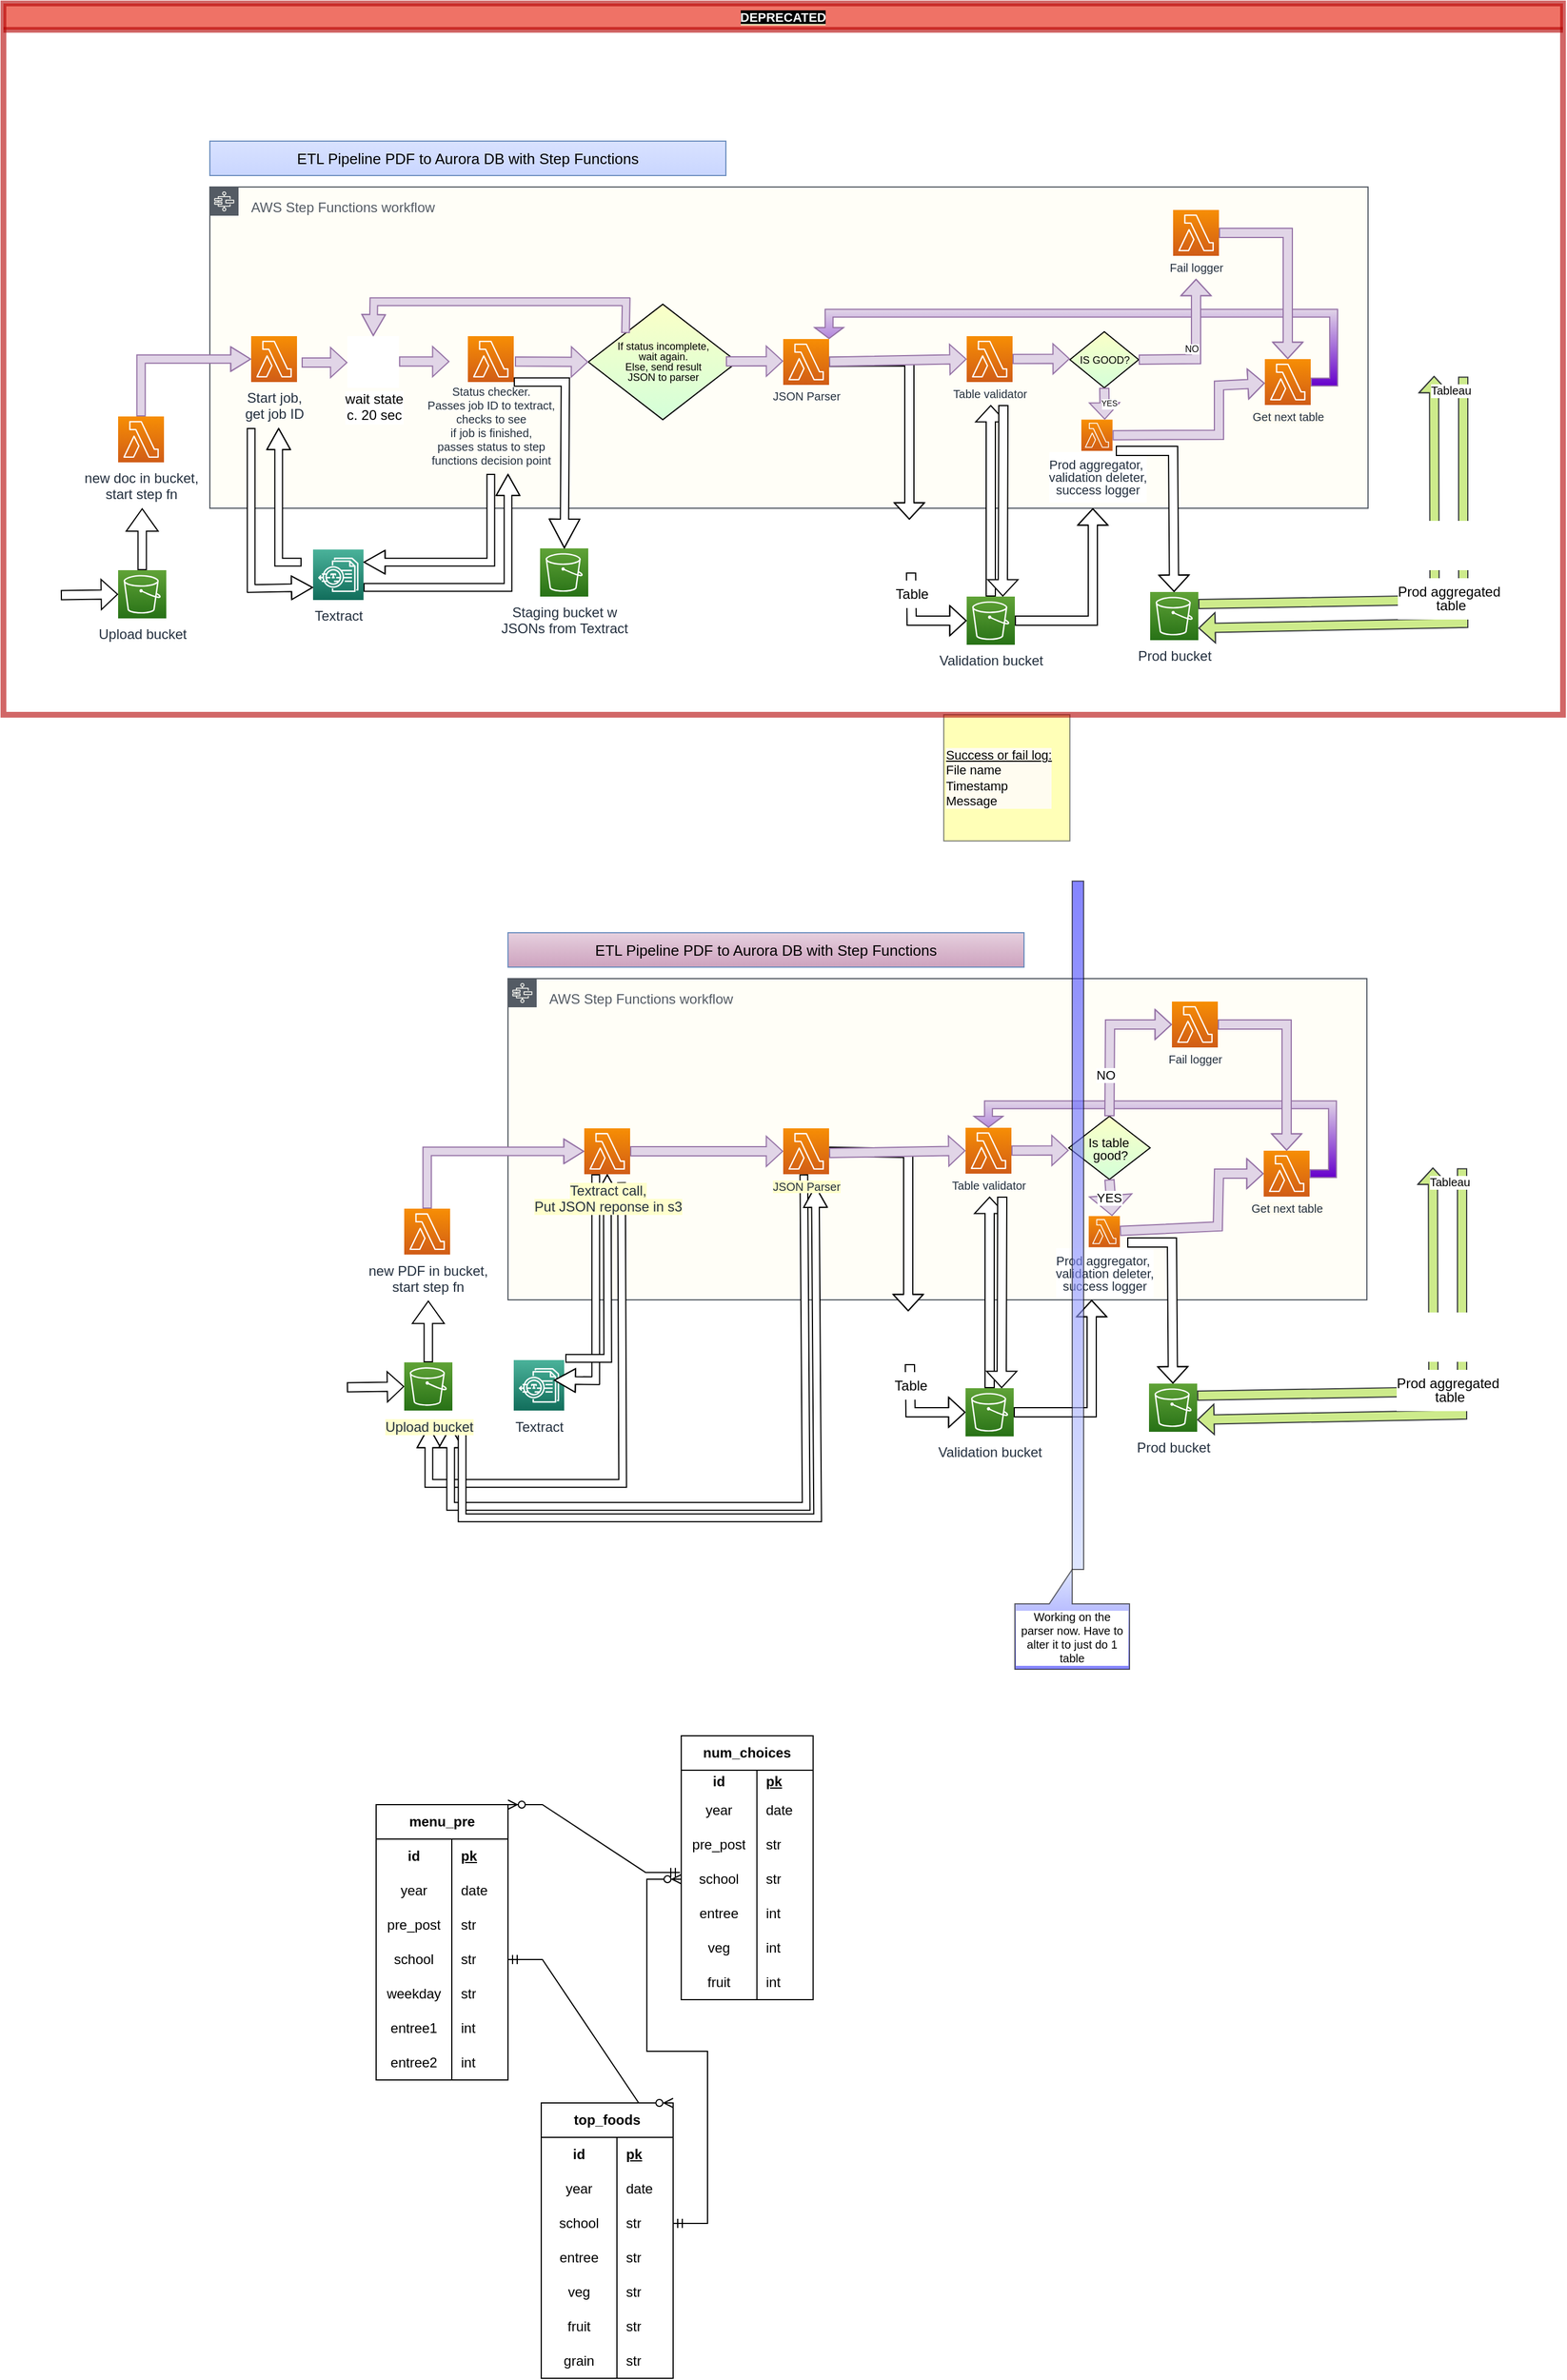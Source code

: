 <mxfile version="21.3.2" type="github">
  <diagram name="Page-1" id="TptWw6vDW5uZPmBL174k">
    <mxGraphModel dx="2313" dy="1550" grid="1" gridSize="10" guides="1" tooltips="1" connect="1" arrows="1" fold="1" page="1" pageScale="1" pageWidth="1100" pageHeight="850" background="#FFFFFF" math="0" shadow="0">
      <root>
        <mxCell id="0" />
        <mxCell id="1" parent="0" />
        <mxCell id="qApgE1zXyVd_ZcpVIJfP-34" value="" style="shape=flexArrow;endArrow=classic;html=1;rounded=0;endWidth=17.333;endSize=4.42;width=8;fillColor=#FFFFFF;entryX=0;entryY=0.5;entryDx=0;entryDy=0;entryPerimeter=0;exitX=0.5;exitY=1;exitDx=0;exitDy=0;" parent="1" source="qApgE1zXyVd_ZcpVIJfP-31" target="qApgE1zXyVd_ZcpVIJfP-33" edge="1">
          <mxGeometry width="50" height="50" relative="1" as="geometry">
            <mxPoint x="-370" y="420" as="sourcePoint" />
            <mxPoint x="-290" y="420" as="targetPoint" />
            <Array as="points">
              <mxPoint x="-278" y="408" />
            </Array>
          </mxGeometry>
        </mxCell>
        <mxCell id="N4o3uleHCLSNGaTehgyP-4" value="AWS Step Functions workflow" style="sketch=0;outlineConnect=0;gradientColor=none;html=1;whiteSpace=wrap;fontSize=12;fontStyle=0;shape=mxgraph.aws4.group;grIcon=mxgraph.aws4.group_aws_step_functions_workflow;strokeColor=#545B64;fillColor=#FFFEF7;verticalAlign=top;align=left;spacingLeft=30;fontColor=#545B64;dashed=0;gradientDirection=east;spacing=6;" parent="1" vertex="1">
          <mxGeometry x="-890" y="30" width="1010" height="280" as="geometry" />
        </mxCell>
        <mxCell id="N4o3uleHCLSNGaTehgyP-1" value="" style="shape=image;html=1;verticalAlign=top;verticalLabelPosition=bottom;labelBackgroundColor=#ffffff;imageAspect=0;aspect=fixed;image=https://cdn1.iconfinder.com/data/icons/bootstrap-vol-3/16/filetype-pdf-128.png;imageBackground=#FFFFFF;" parent="1" vertex="1">
          <mxGeometry x="-1060" y="366" width="40" height="40" as="geometry" />
        </mxCell>
        <mxCell id="N4o3uleHCLSNGaTehgyP-2" value="Upload bucket" style="sketch=0;points=[[0,0,0],[0.25,0,0],[0.5,0,0],[0.75,0,0],[1,0,0],[0,1,0],[0.25,1,0],[0.5,1,0],[0.75,1,0],[1,1,0],[0,0.25,0],[0,0.5,0],[0,0.75,0],[1,0.25,0],[1,0.5,0],[1,0.75,0]];outlineConnect=0;fontColor=#232F3E;gradientColor=#60A337;gradientDirection=north;fillColor=#277116;strokeColor=#ffffff;dashed=0;verticalLabelPosition=bottom;verticalAlign=top;align=center;html=1;fontSize=12;fontStyle=0;aspect=fixed;shape=mxgraph.aws4.resourceIcon;resIcon=mxgraph.aws4.s3;" parent="1" vertex="1">
          <mxGeometry x="-970" y="364" width="42" height="42" as="geometry" />
        </mxCell>
        <mxCell id="N4o3uleHCLSNGaTehgyP-3" value="new doc in bucket, &lt;br&gt;start step fn" style="sketch=0;points=[[0,0,0],[0.25,0,0],[0.5,0,0],[0.75,0,0],[1,0,0],[0,1,0],[0.25,1,0],[0.5,1,0],[0.75,1,0],[1,1,0],[0,0.25,0],[0,0.5,0],[0,0.75,0],[1,0.25,0],[1,0.5,0],[1,0.75,0]];outlineConnect=0;fontColor=#232F3E;gradientColor=#F78E04;gradientDirection=north;fillColor=#D05C17;strokeColor=#ffffff;dashed=0;verticalLabelPosition=bottom;verticalAlign=top;align=center;html=1;fontSize=12;fontStyle=0;aspect=fixed;shape=mxgraph.aws4.resourceIcon;resIcon=mxgraph.aws4.lambda;" parent="1" vertex="1">
          <mxGeometry x="-970" y="230" width="40" height="40" as="geometry" />
        </mxCell>
        <mxCell id="N4o3uleHCLSNGaTehgyP-5" value="Start job, &lt;br&gt;get job ID" style="sketch=0;points=[[0,0,0],[0.25,0,0],[0.5,0,0],[0.75,0,0],[1,0,0],[0,1,0],[0.25,1,0],[0.5,1,0],[0.75,1,0],[1,1,0],[0,0.25,0],[0,0.5,0],[0,0.75,0],[1,0.25,0],[1,0.5,0],[1,0.75,0]];outlineConnect=0;fontColor=#232F3E;gradientColor=#F78E04;gradientDirection=north;fillColor=#D05C17;strokeColor=#ffffff;dashed=0;verticalLabelPosition=bottom;verticalAlign=top;align=center;html=1;fontSize=12;fontStyle=0;aspect=fixed;shape=mxgraph.aws4.resourceIcon;resIcon=mxgraph.aws4.lambda;" parent="1" vertex="1">
          <mxGeometry x="-854" y="160" width="40" height="40" as="geometry" />
        </mxCell>
        <mxCell id="N4o3uleHCLSNGaTehgyP-6" value="Textract" style="sketch=0;points=[[0,0,0],[0.25,0,0],[0.5,0,0],[0.75,0,0],[1,0,0],[0,1,0],[0.25,1,0],[0.5,1,0],[0.75,1,0],[1,1,0],[0,0.25,0],[0,0.5,0],[0,0.75,0],[1,0.25,0],[1,0.5,0],[1,0.75,0]];outlineConnect=0;fontColor=#232F3E;gradientColor=#4AB29A;gradientDirection=north;fillColor=#116D5B;strokeColor=#ffffff;dashed=0;verticalLabelPosition=bottom;verticalAlign=top;align=center;html=1;fontSize=12;fontStyle=0;aspect=fixed;shape=mxgraph.aws4.resourceIcon;resIcon=mxgraph.aws4.textract;" parent="1" vertex="1">
          <mxGeometry x="-800" y="346" width="44" height="44" as="geometry" />
        </mxCell>
        <mxCell id="N4o3uleHCLSNGaTehgyP-8" value="" style="shape=flexArrow;endArrow=classic;html=1;rounded=0;width=7.333;endSize=6.186;exitX=0.5;exitY=0;exitDx=0;exitDy=0;exitPerimeter=0;endWidth=19.524;fillColor=#FFFFFF;" parent="1" source="N4o3uleHCLSNGaTehgyP-2" edge="1">
          <mxGeometry width="50" height="50" relative="1" as="geometry">
            <mxPoint x="-870" y="340" as="sourcePoint" />
            <mxPoint x="-949" y="310" as="targetPoint" />
          </mxGeometry>
        </mxCell>
        <mxCell id="N4o3uleHCLSNGaTehgyP-9" value="" style="shape=flexArrow;endArrow=classic;html=1;rounded=0;entryX=0;entryY=0.5;entryDx=0;entryDy=0;entryPerimeter=0;width=7.333;endSize=5.433;endWidth=13.111;fillColor=#e1d5e7;exitX=0.5;exitY=0;exitDx=0;exitDy=0;exitPerimeter=0;strokeColor=#9673a6;" parent="1" source="N4o3uleHCLSNGaTehgyP-3" target="N4o3uleHCLSNGaTehgyP-5" edge="1">
          <mxGeometry width="50" height="50" relative="1" as="geometry">
            <mxPoint x="-900" y="180" as="sourcePoint" />
            <mxPoint x="-910" y="230" as="targetPoint" />
            <Array as="points">
              <mxPoint x="-950" y="180" />
            </Array>
          </mxGeometry>
        </mxCell>
        <mxCell id="N4o3uleHCLSNGaTehgyP-12" value="Status checker.&lt;br&gt;Passes job ID to textract, &lt;br&gt;checks to see &lt;br&gt;if job is finished, &lt;br&gt;passes status to step &lt;br&gt;functions decision point" style="sketch=0;points=[[0,0,0],[0.25,0,0],[0.5,0,0],[0.75,0,0],[1,0,0],[0,1,0],[0.25,1,0],[0.5,1,0],[0.75,1,0],[1,1,0],[0,0.25,0],[0,0.5,0],[0,0.75,0],[1,0.25,0],[1,0.5,0],[1,0.75,0]];outlineConnect=0;fontColor=#232F3E;gradientColor=#F78E04;gradientDirection=north;fillColor=#D05C17;strokeColor=#ffffff;dashed=0;verticalLabelPosition=bottom;verticalAlign=top;align=center;fontSize=10;fontStyle=0;aspect=fixed;shape=mxgraph.aws4.resourceIcon;resIcon=mxgraph.aws4.lambda;html=1;spacing=-2;" parent="1" vertex="1">
          <mxGeometry x="-665" y="160" width="40" height="40" as="geometry" />
        </mxCell>
        <mxCell id="N4o3uleHCLSNGaTehgyP-13" value="wait state &lt;br&gt;c. 20 sec" style="shape=image;html=1;verticalAlign=top;verticalLabelPosition=bottom;labelBackgroundColor=#ffffff;imageAspect=0;aspect=fixed;image=https://cdn3.iconfinder.com/data/icons/webdesigncreative/free_icons_128x128_png/Wall-clock.png;imageBackground=#FFFFFF;spacing=-2;" parent="1" vertex="1">
          <mxGeometry x="-770" y="160" width="45" height="45" as="geometry" />
        </mxCell>
        <mxCell id="N4o3uleHCLSNGaTehgyP-15" value="" style="shape=flexArrow;endArrow=classic;html=1;rounded=0;entryX=0;entryY=0.5;entryDx=0;entryDy=0;entryPerimeter=0;endWidth=17.333;endSize=4.42;width=8;fillColor=#FFFFFF;" parent="1" source="N4o3uleHCLSNGaTehgyP-1" target="N4o3uleHCLSNGaTehgyP-2" edge="1">
          <mxGeometry width="50" height="50" relative="1" as="geometry">
            <mxPoint x="-757" y="356" as="sourcePoint" />
            <mxPoint x="-670" y="356" as="targetPoint" />
          </mxGeometry>
        </mxCell>
        <mxCell id="N4o3uleHCLSNGaTehgyP-17" value="" style="shape=flexArrow;endArrow=classic;html=1;rounded=0;endWidth=17.333;endSize=4.42;width=8;fillColor=#e1d5e7;strokeColor=#9673a6;" parent="1" edge="1">
          <mxGeometry width="50" height="50" relative="1" as="geometry">
            <mxPoint x="-810" y="183" as="sourcePoint" />
            <mxPoint x="-770" y="183" as="targetPoint" />
          </mxGeometry>
        </mxCell>
        <mxCell id="N4o3uleHCLSNGaTehgyP-19" value="" style="shape=flexArrow;endArrow=classic;html=1;rounded=0;entryX=1;entryY=0.25;entryDx=0;entryDy=0;entryPerimeter=0;endWidth=12.889;endSize=5.773;width=6.667;fillColor=#FFFFFF;" parent="1" target="N4o3uleHCLSNGaTehgyP-6" edge="1">
          <mxGeometry width="50" height="50" relative="1" as="geometry">
            <mxPoint x="-645" y="280" as="sourcePoint" />
            <mxPoint x="-666" y="364" as="targetPoint" />
            <Array as="points">
              <mxPoint x="-645" y="357" />
            </Array>
          </mxGeometry>
        </mxCell>
        <mxCell id="N4o3uleHCLSNGaTehgyP-21" value="" style="shape=flexArrow;endArrow=classic;html=1;rounded=0;endWidth=17.333;endSize=4.42;width=8;fillColor=#e1d5e7;strokeColor=#9673a6;" parent="1" edge="1">
          <mxGeometry width="50" height="50" relative="1" as="geometry">
            <mxPoint x="-725" y="182.17" as="sourcePoint" />
            <mxPoint x="-681" y="182.17" as="targetPoint" />
          </mxGeometry>
        </mxCell>
        <mxCell id="N4o3uleHCLSNGaTehgyP-22" value="&lt;p style=&quot;line-height: 100%; font-size: 9px;&quot;&gt;&lt;font style=&quot;font-size: 9px;&quot;&gt;If status incomplete, &lt;br&gt;wait again.&lt;br&gt;Else, send result &lt;br&gt;JSON to parser&lt;br&gt;&lt;/font&gt;&lt;/p&gt;" style="shape=rhombus;html=1;dashed=0;whitespace=wrap;perimeter=rhombusPerimeter;gradientColor=#D4FFD9;fillColor=#FBFFC7;" parent="1" vertex="1">
          <mxGeometry x="-560" y="132.18" width="130" height="100.63" as="geometry" />
        </mxCell>
        <mxCell id="N4o3uleHCLSNGaTehgyP-23" value="" style="shape=flexArrow;endArrow=classic;html=1;rounded=0;endWidth=17.333;endSize=4.42;width=8;entryX=0;entryY=0.5;entryDx=0;entryDy=0;fillColor=#e1d5e7;strokeColor=#9673a6;" parent="1" target="N4o3uleHCLSNGaTehgyP-22" edge="1">
          <mxGeometry width="50" height="50" relative="1" as="geometry">
            <mxPoint x="-624" y="182.17" as="sourcePoint" />
            <mxPoint x="-590" y="182" as="targetPoint" />
          </mxGeometry>
        </mxCell>
        <mxCell id="N4o3uleHCLSNGaTehgyP-24" value="" style="shape=flexArrow;endArrow=classic;html=1;rounded=0;endWidth=12.889;endSize=5.773;width=6.667;fillColor=#FFFFFF;exitX=1;exitY=0.75;exitDx=0;exitDy=0;exitPerimeter=0;" parent="1" source="N4o3uleHCLSNGaTehgyP-6" edge="1">
          <mxGeometry width="50" height="50" relative="1" as="geometry">
            <mxPoint x="-569" y="338" as="sourcePoint" />
            <mxPoint x="-630" y="280" as="targetPoint" />
            <Array as="points">
              <mxPoint x="-630" y="379" />
            </Array>
          </mxGeometry>
        </mxCell>
        <mxCell id="N4o3uleHCLSNGaTehgyP-25" value="" style="shape=flexArrow;endArrow=classic;html=1;rounded=0;endWidth=12.889;endSize=5.773;width=6.667;fillColor=#e1d5e7;exitX=0;exitY=0;exitDx=0;exitDy=0;entryX=0.5;entryY=0;entryDx=0;entryDy=0;strokeColor=#9673a6;" parent="1" source="N4o3uleHCLSNGaTehgyP-22" target="N4o3uleHCLSNGaTehgyP-13" edge="1">
          <mxGeometry width="50" height="50" relative="1" as="geometry">
            <mxPoint x="-746" y="389" as="sourcePoint" />
            <mxPoint x="-620" y="290" as="targetPoint" />
            <Array as="points">
              <mxPoint x="-527" y="130" />
              <mxPoint x="-747" y="130" />
            </Array>
          </mxGeometry>
        </mxCell>
        <mxCell id="qApgE1zXyVd_ZcpVIJfP-2" value="&lt;p style=&quot;line-height: 80%;&quot;&gt;&lt;span style=&quot;font-size: 10px;&quot;&gt;JSON Parser&lt;/span&gt;&lt;/p&gt;" style="sketch=0;points=[[0,0,0],[0.25,0,0],[0.5,0,0],[0.75,0,0],[1,0,0],[0,1,0],[0.25,1,0],[0.5,1,0],[0.75,1,0],[1,1,0],[0,0.25,0],[0,0.5,0],[0,0.75,0],[1,0.25,0],[1,0.5,0],[1,0.75,0]];outlineConnect=0;fontColor=#232F3E;gradientColor=#F78E04;gradientDirection=north;fillColor=#D05C17;strokeColor=#ffffff;dashed=0;verticalLabelPosition=bottom;verticalAlign=top;align=center;html=1;fontSize=12;fontStyle=0;aspect=fixed;shape=mxgraph.aws4.resourceIcon;resIcon=mxgraph.aws4.lambda;spacing=-11;" parent="1" vertex="1">
          <mxGeometry x="-390" y="162.49" width="40" height="40" as="geometry" />
        </mxCell>
        <mxCell id="qApgE1zXyVd_ZcpVIJfP-5" value="Staging bucket w&lt;br&gt;JSONs from Textract" style="sketch=0;points=[[0,0,0],[0.25,0,0],[0.5,0,0],[0.75,0,0],[1,0,0],[0,1,0],[0.25,1,0],[0.5,1,0],[0.75,1,0],[1,1,0],[0,0.25,0],[0,0.5,0],[0,0.75,0],[1,0.25,0],[1,0.5,0],[1,0.75,0]];outlineConnect=0;fontColor=#232F3E;gradientColor=#60A337;gradientDirection=north;fillColor=#277116;strokeColor=#ffffff;dashed=0;verticalLabelPosition=bottom;verticalAlign=top;align=center;html=1;fontSize=12;fontStyle=0;aspect=fixed;shape=mxgraph.aws4.resourceIcon;resIcon=mxgraph.aws4.s3;" parent="1" vertex="1">
          <mxGeometry x="-602" y="345" width="42" height="42" as="geometry" />
        </mxCell>
        <mxCell id="qApgE1zXyVd_ZcpVIJfP-10" value="" style="shape=flexArrow;endArrow=classic;html=1;rounded=0;endWidth=17.333;endSize=4.42;width=8;fillColor=#FFFFFF;" parent="1" source="qApgE1zXyVd_ZcpVIJfP-2" edge="1">
          <mxGeometry width="50" height="50" relative="1" as="geometry">
            <mxPoint x="-260" y="180" as="sourcePoint" />
            <mxPoint x="-280" y="320" as="targetPoint" />
            <Array as="points">
              <mxPoint x="-280" y="182" />
            </Array>
          </mxGeometry>
        </mxCell>
        <mxCell id="qApgE1zXyVd_ZcpVIJfP-13" value="" style="shape=flexArrow;endArrow=classic;html=1;rounded=0;entryX=0;entryY=0.75;entryDx=0;entryDy=0;entryPerimeter=0;endWidth=12.889;endSize=5.773;width=6.667;fillColor=#FFFFFF;" parent="1" target="N4o3uleHCLSNGaTehgyP-6" edge="1">
          <mxGeometry width="50" height="50" relative="1" as="geometry">
            <mxPoint x="-854" y="240" as="sourcePoint" />
            <mxPoint x="-722.5" y="317" as="targetPoint" />
            <Array as="points">
              <mxPoint x="-854" y="380" />
            </Array>
          </mxGeometry>
        </mxCell>
        <mxCell id="qApgE1zXyVd_ZcpVIJfP-14" value="" style="shape=flexArrow;endArrow=classic;html=1;rounded=0;endWidth=12.889;endSize=5.773;width=6.667;fillColor=#FFFFFF;" parent="1" edge="1">
          <mxGeometry width="50" height="50" relative="1" as="geometry">
            <mxPoint x="-810" y="357" as="sourcePoint" />
            <mxPoint x="-830" y="240" as="targetPoint" />
            <Array as="points">
              <mxPoint x="-830" y="357" />
            </Array>
          </mxGeometry>
        </mxCell>
        <mxCell id="qApgE1zXyVd_ZcpVIJfP-15" value="&lt;font style=&quot;font-size: 13px;&quot;&gt;ETL Pipeline PDF to Aurora DB with Step Functions&lt;/font&gt;" style="rounded=0;whiteSpace=wrap;html=1;fontSize=10;fillColor=#D9E2FF;gradientDirection=south;fontFamily=Helvetica;strokeColor=#6c8ebf;align=center;gradientColor=#C9D6FF;" parent="1" vertex="1">
          <mxGeometry x="-890" y="-10" width="450" height="30" as="geometry" />
        </mxCell>
        <mxCell id="qApgE1zXyVd_ZcpVIJfP-16" value="" style="shape=flexArrow;endArrow=classic;html=1;rounded=0;fontFamily=Helvetica;fontSize=13;fillColor=#FFFFFF;exitX=1;exitY=1;exitDx=0;exitDy=0;exitPerimeter=0;endWidth=18.4;endSize=8.008;width=7.2;" parent="1" source="N4o3uleHCLSNGaTehgyP-12" target="qApgE1zXyVd_ZcpVIJfP-5" edge="1">
          <mxGeometry width="50" height="50" relative="1" as="geometry">
            <mxPoint x="-450" y="282.81" as="sourcePoint" />
            <mxPoint x="-400" y="232.81" as="targetPoint" />
            <Array as="points">
              <mxPoint x="-580" y="200" />
            </Array>
          </mxGeometry>
        </mxCell>
        <mxCell id="qApgE1zXyVd_ZcpVIJfP-17" value="" style="shape=flexArrow;endArrow=classic;html=1;rounded=0;endWidth=17.333;endSize=4.42;width=8;fillColor=#e1d5e7;strokeColor=#9673a6;" parent="1" edge="1">
          <mxGeometry width="50" height="50" relative="1" as="geometry">
            <mxPoint x="-440" y="181.96" as="sourcePoint" />
            <mxPoint x="-390" y="181.79" as="targetPoint" />
          </mxGeometry>
        </mxCell>
        <mxCell id="qApgE1zXyVd_ZcpVIJfP-31" value="&lt;p style=&quot;line-height: 0%;&quot;&gt;Table&lt;/p&gt;" style="shape=image;html=1;verticalAlign=top;verticalLabelPosition=bottom;labelBackgroundColor=#ffffff;imageAspect=0;aspect=fixed;image=https://cdn1.iconfinder.com/data/icons/bootstrap-vol-3/16/filetype-csv-128.png;fontFamily=Helvetica;fontSize=12;fillColor=#D9E2FF;gradientColor=#C9D6FF;gradientDirection=south;" parent="1" vertex="1">
          <mxGeometry x="-300" y="323" width="43" height="43" as="geometry" />
        </mxCell>
        <mxCell id="qApgE1zXyVd_ZcpVIJfP-32" value="" style="shape=flexArrow;endArrow=classic;html=1;rounded=0;endWidth=17.333;endSize=4.42;width=8;fillColor=#e1d5e7;entryX=0;entryY=0.5;entryDx=0;entryDy=0;entryPerimeter=0;strokeColor=#9673a6;" parent="1" target="qApgE1zXyVd_ZcpVIJfP-35" edge="1">
          <mxGeometry width="50" height="50" relative="1" as="geometry">
            <mxPoint x="-350" y="182.2" as="sourcePoint" />
            <mxPoint x="-240" y="182" as="targetPoint" />
          </mxGeometry>
        </mxCell>
        <mxCell id="qApgE1zXyVd_ZcpVIJfP-33" value="Validation bucket" style="sketch=0;points=[[0,0,0],[0.25,0,0],[0.5,0,0],[0.75,0,0],[1,0,0],[0,1,0],[0.25,1,0],[0.5,1,0],[0.75,1,0],[1,1,0],[0,0.25,0],[0,0.5,0],[0,0.75,0],[1,0.25,0],[1,0.5,0],[1,0.75,0]];outlineConnect=0;fontColor=#232F3E;gradientColor=#60A337;gradientDirection=north;fillColor=#277116;strokeColor=#ffffff;dashed=0;verticalLabelPosition=bottom;verticalAlign=top;align=center;html=1;fontSize=12;fontStyle=0;aspect=fixed;shape=mxgraph.aws4.resourceIcon;resIcon=mxgraph.aws4.s3;" parent="1" vertex="1">
          <mxGeometry x="-230" y="387" width="42" height="42" as="geometry" />
        </mxCell>
        <mxCell id="qApgE1zXyVd_ZcpVIJfP-35" value="&lt;p style=&quot;line-height: 80%;&quot;&gt;&lt;span style=&quot;font-size: 10px;&quot;&gt;Table validator&lt;/span&gt;&lt;/p&gt;" style="sketch=0;points=[[0,0,0],[0.25,0,0],[0.5,0,0],[0.75,0,0],[1,0,0],[0,1,0],[0.25,1,0],[0.5,1,0],[0.75,1,0],[1,1,0],[0,0.25,0],[0,0.5,0],[0,0.75,0],[1,0.25,0],[1,0.5,0],[1,0.75,0]];outlineConnect=0;fontColor=#232F3E;gradientColor=#F78E04;gradientDirection=north;fillColor=#D05C17;strokeColor=#ffffff;dashed=0;verticalLabelPosition=bottom;verticalAlign=top;align=center;html=1;fontSize=12;fontStyle=0;aspect=fixed;shape=mxgraph.aws4.resourceIcon;resIcon=mxgraph.aws4.lambda;spacing=-11;" parent="1" vertex="1">
          <mxGeometry x="-230" y="160" width="40" height="40" as="geometry" />
        </mxCell>
        <mxCell id="qApgE1zXyVd_ZcpVIJfP-36" value="" style="shape=flexArrow;endArrow=classic;html=1;rounded=0;endWidth=17.333;endSize=4.42;width=8;fillColor=#FFFFFF;exitX=0.5;exitY=0;exitDx=0;exitDy=0;exitPerimeter=0;" parent="1" source="qApgE1zXyVd_ZcpVIJfP-33" edge="1">
          <mxGeometry width="50" height="50" relative="1" as="geometry">
            <mxPoint x="-130" y="360" as="sourcePoint" />
            <mxPoint x="-209" y="220" as="targetPoint" />
          </mxGeometry>
        </mxCell>
        <mxCell id="qApgE1zXyVd_ZcpVIJfP-37" value="&lt;p style=&quot;line-height: 100%; font-size: 9px;&quot;&gt;&lt;font style=&quot;font-size: 9px;&quot;&gt;IS GOOD?&lt;/font&gt;&lt;/p&gt;" style="shape=rhombus;html=1;dashed=0;whitespace=wrap;perimeter=rhombusPerimeter;gradientColor=#D4FFD9;fillColor=#FBFFC7;" parent="1" vertex="1">
          <mxGeometry x="-140" y="156.09" width="60" height="48.91" as="geometry" />
        </mxCell>
        <mxCell id="qApgE1zXyVd_ZcpVIJfP-38" value="" style="shape=flexArrow;endArrow=classic;html=1;rounded=0;endWidth=17.333;endSize=4.42;width=8;fillColor=#e1d5e7;strokeColor=#9673a6;" parent="1" edge="1">
          <mxGeometry width="50" height="50" relative="1" as="geometry">
            <mxPoint x="-190" y="179.88" as="sourcePoint" />
            <mxPoint x="-140" y="179.71" as="targetPoint" />
          </mxGeometry>
        </mxCell>
        <mxCell id="qApgE1zXyVd_ZcpVIJfP-39" value="Prod bucket" style="sketch=0;points=[[0,0,0],[0.25,0,0],[0.5,0,0],[0.75,0,0],[1,0,0],[0,1,0],[0.25,1,0],[0.5,1,0],[0.75,1,0],[1,1,0],[0,0.25,0],[0,0.5,0],[0,0.75,0],[1,0.25,0],[1,0.5,0],[1,0.75,0]];outlineConnect=0;fontColor=#232F3E;gradientColor=#60A337;gradientDirection=north;fillColor=#277116;strokeColor=#ffffff;dashed=0;verticalLabelPosition=bottom;verticalAlign=top;align=center;html=1;fontSize=12;fontStyle=0;aspect=fixed;shape=mxgraph.aws4.resourceIcon;resIcon=mxgraph.aws4.s3;" parent="1" vertex="1">
          <mxGeometry x="-70" y="383" width="42" height="42" as="geometry" />
        </mxCell>
        <mxCell id="qApgE1zXyVd_ZcpVIJfP-45" value="&lt;p style=&quot;line-height: 80%;&quot;&gt;&lt;span style=&quot;font-size: 10px;&quot;&gt;Fail logger&lt;/span&gt;&lt;/p&gt;" style="sketch=0;points=[[0,0,0],[0.25,0,0],[0.5,0,0],[0.75,0,0],[1,0,0],[0,1,0],[0.25,1,0],[0.5,1,0],[0.75,1,0],[1,1,0],[0,0.25,0],[0,0.5,0],[0,0.75,0],[1,0.25,0],[1,0.5,0],[1,0.75,0]];outlineConnect=0;fontColor=#232F3E;gradientColor=#F78E04;gradientDirection=north;fillColor=#D05C17;strokeColor=#ffffff;dashed=0;verticalLabelPosition=bottom;verticalAlign=top;align=center;html=1;fontSize=12;fontStyle=0;aspect=fixed;shape=mxgraph.aws4.resourceIcon;resIcon=mxgraph.aws4.lambda;spacing=-11;" parent="1" vertex="1">
          <mxGeometry x="-50" y="50" width="40" height="40" as="geometry" />
        </mxCell>
        <mxCell id="qApgE1zXyVd_ZcpVIJfP-46" value="" style="shape=flexArrow;endArrow=classic;html=1;rounded=0;endWidth=17.333;endSize=4.42;width=8;fillColor=#FFFFFF;entryX=0.75;entryY=0;entryDx=0;entryDy=0;entryPerimeter=0;" parent="1" target="qApgE1zXyVd_ZcpVIJfP-33" edge="1">
          <mxGeometry width="50" height="50" relative="1" as="geometry">
            <mxPoint x="-198" y="220" as="sourcePoint" />
            <mxPoint x="-170" y="220" as="targetPoint" />
          </mxGeometry>
        </mxCell>
        <mxCell id="qApgE1zXyVd_ZcpVIJfP-48" value="" style="shape=flexArrow;endArrow=classic;html=1;rounded=0;endWidth=17.333;endSize=4.42;width=8;fillColor=#FFFFFF;exitX=1;exitY=0.5;exitDx=0;exitDy=0;exitPerimeter=0;" parent="1" source="qApgE1zXyVd_ZcpVIJfP-33" edge="1">
          <mxGeometry width="50" height="50" relative="1" as="geometry">
            <mxPoint x="-115.79" y="429" as="sourcePoint" />
            <mxPoint x="-120" y="310" as="targetPoint" />
            <Array as="points">
              <mxPoint x="-120" y="408" />
            </Array>
          </mxGeometry>
        </mxCell>
        <mxCell id="qApgE1zXyVd_ZcpVIJfP-43" value="&lt;p style=&quot;line-height: 0%; font-size: 11px;&quot;&gt;&lt;font style=&quot;font-size: 11px;&quot;&gt;Prod aggregator,&amp;nbsp;&lt;/font&gt;&lt;/p&gt;&lt;p style=&quot;line-height: 0%; font-size: 11px;&quot;&gt;&lt;font style=&quot;font-size: 11px;&quot;&gt;validation deleter,&lt;/font&gt;&lt;/p&gt;&lt;p style=&quot;line-height: 0%; font-size: 11px;&quot;&gt;&lt;font style=&quot;font-size: 11px;&quot;&gt;success logger&lt;/font&gt;&lt;/p&gt;" style="sketch=0;points=[[0,0,0],[0.25,0,0],[0.5,0,0],[0.75,0,0],[1,0,0],[0,1,0],[0.25,1,0],[0.5,1,0],[0.75,1,0],[1,1,0],[0,0.25,0],[0,0.5,0],[0,0.75,0],[1,0.25,0],[1,0.5,0],[1,0.75,0]];outlineConnect=0;fontColor=#232F3E;gradientColor=#F78E04;gradientDirection=north;fillColor=#D05C17;strokeColor=#ffffff;dashed=0;verticalLabelPosition=bottom;verticalAlign=top;align=center;html=1;fontSize=12;fontStyle=0;aspect=fixed;shape=mxgraph.aws4.resourceIcon;resIcon=mxgraph.aws4.lambda;spacing=-4;labelBackgroundColor=default;" parent="1" vertex="1">
          <mxGeometry x="-130" y="232.81" width="27.19" height="27.19" as="geometry" />
        </mxCell>
        <mxCell id="qApgE1zXyVd_ZcpVIJfP-53" value="" style="shape=flexArrow;endArrow=classic;html=1;rounded=0;endWidth=17.333;endSize=4.42;width=8;fillColor=#e1d5e7;exitX=0.5;exitY=1;exitDx=0;exitDy=0;entryX=0.75;entryY=0;entryDx=0;entryDy=0;entryPerimeter=0;strokeColor=#9673a6;" parent="1" source="qApgE1zXyVd_ZcpVIJfP-37" target="qApgE1zXyVd_ZcpVIJfP-43" edge="1">
          <mxGeometry width="50" height="50" relative="1" as="geometry">
            <mxPoint x="-60" y="199.88" as="sourcePoint" />
            <mxPoint x="-10" y="199.71" as="targetPoint" />
          </mxGeometry>
        </mxCell>
        <mxCell id="qApgE1zXyVd_ZcpVIJfP-54" value="YES" style="edgeLabel;html=1;align=center;verticalAlign=middle;resizable=0;points=[];fontSize=7;fontFamily=Helvetica;" parent="qApgE1zXyVd_ZcpVIJfP-53" vertex="1" connectable="0">
          <mxGeometry x="-0.011" y="4" relative="1" as="geometry">
            <mxPoint as="offset" />
          </mxGeometry>
        </mxCell>
        <mxCell id="qApgE1zXyVd_ZcpVIJfP-66" value="" style="shape=flexArrow;endArrow=classic;html=1;rounded=0;endWidth=17.333;endSize=4.42;width=8;fillColor=#e1d5e7;strokeColor=#9673a6;" parent="1" source="qApgE1zXyVd_ZcpVIJfP-43" target="qApgE1zXyVd_ZcpVIJfP-67" edge="1">
          <mxGeometry width="50" height="50" relative="1" as="geometry">
            <mxPoint x="-50" y="230.17" as="sourcePoint" />
            <mxPoint y="230" as="targetPoint" />
            <Array as="points">
              <mxPoint x="-10" y="246" />
              <mxPoint x="-10" y="203" />
            </Array>
          </mxGeometry>
        </mxCell>
        <mxCell id="qApgE1zXyVd_ZcpVIJfP-67" value="&lt;p style=&quot;line-height: 80%;&quot;&gt;&lt;span style=&quot;font-size: 10px; background-color: rgb(255, 252, 240);&quot;&gt;Get next table&lt;/span&gt;&lt;/p&gt;" style="sketch=0;points=[[0,0,0],[0.25,0,0],[0.5,0,0],[0.75,0,0],[1,0,0],[0,1,0],[0.25,1,0],[0.5,1,0],[0.75,1,0],[1,1,0],[0,0.25,0],[0,0.5,0],[0,0.75,0],[1,0.25,0],[1,0.5,0],[1,0.75,0]];outlineConnect=0;fontColor=#232F3E;gradientColor=#F78E04;gradientDirection=north;fillColor=#D05C17;strokeColor=#ffffff;dashed=0;verticalLabelPosition=bottom;verticalAlign=top;align=center;html=1;fontSize=12;fontStyle=0;aspect=fixed;shape=mxgraph.aws4.resourceIcon;resIcon=mxgraph.aws4.lambda;spacing=-11;" parent="1" vertex="1">
          <mxGeometry x="30" y="180" width="40" height="40" as="geometry" />
        </mxCell>
        <mxCell id="qApgE1zXyVd_ZcpVIJfP-68" value="" style="shape=flexArrow;endArrow=classic;html=1;rounded=0;endWidth=17.333;endSize=2.829;width=6.857;fillColor=#e1d5e7;strokeColor=#9673a6;exitX=1;exitY=0.5;exitDx=0;exitDy=0;exitPerimeter=0;entryX=1;entryY=0;entryDx=0;entryDy=0;entryPerimeter=0;gradientColor=#6600CC;" parent="1" source="qApgE1zXyVd_ZcpVIJfP-67" target="qApgE1zXyVd_ZcpVIJfP-2" edge="1">
          <mxGeometry width="50" height="50" relative="1" as="geometry">
            <mxPoint x="40" y="211" as="sourcePoint" />
            <mxPoint x="-93" y="256" as="targetPoint" />
            <Array as="points">
              <mxPoint x="90" y="200" />
              <mxPoint x="90" y="140" />
              <mxPoint x="-80" y="140" />
              <mxPoint x="-350" y="140" />
            </Array>
          </mxGeometry>
        </mxCell>
        <mxCell id="qApgE1zXyVd_ZcpVIJfP-55" value="" style="shape=flexArrow;endArrow=classic;html=1;rounded=0;endWidth=17.333;endSize=4.42;width=8;fillColor=#e1d5e7;exitX=1;exitY=0.5;exitDx=0;exitDy=0;strokeColor=#9673a6;" parent="1" source="qApgE1zXyVd_ZcpVIJfP-37" edge="1">
          <mxGeometry width="50" height="50" relative="1" as="geometry">
            <mxPoint x="-70" y="180" as="sourcePoint" />
            <mxPoint x="-30" y="110" as="targetPoint" />
            <Array as="points">
              <mxPoint x="-30" y="180" />
            </Array>
          </mxGeometry>
        </mxCell>
        <mxCell id="qApgE1zXyVd_ZcpVIJfP-56" value="NO" style="edgeLabel;html=1;align=center;verticalAlign=middle;resizable=0;points=[];fontSize=8;fontFamily=Helvetica;" parent="qApgE1zXyVd_ZcpVIJfP-55" vertex="1" connectable="0">
          <mxGeometry x="-0.011" y="4" relative="1" as="geometry">
            <mxPoint as="offset" />
          </mxGeometry>
        </mxCell>
        <mxCell id="qApgE1zXyVd_ZcpVIJfP-42" value="" style="shape=flexArrow;endArrow=classic;html=1;rounded=0;endWidth=17.333;endSize=4.42;width=8;fillColor=#FFFFFF;" parent="1" target="qApgE1zXyVd_ZcpVIJfP-39" edge="1">
          <mxGeometry width="50" height="50" relative="1" as="geometry">
            <mxPoint x="-100" y="260" as="sourcePoint" />
            <mxPoint x="-39.29" y="387" as="targetPoint" />
            <Array as="points">
              <mxPoint x="-50" y="260" />
            </Array>
          </mxGeometry>
        </mxCell>
        <mxCell id="qApgE1zXyVd_ZcpVIJfP-71" value="" style="shape=flexArrow;endArrow=classic;html=1;rounded=0;endWidth=17.333;endSize=4.42;width=8;fillColor=#cdeb8b;exitX=1;exitY=0.25;exitDx=0;exitDy=0;exitPerimeter=0;entryX=0.172;entryY=0.985;entryDx=0;entryDy=0;entryPerimeter=0;strokeColor=#36393d;" parent="1" source="qApgE1zXyVd_ZcpVIJfP-39" target="qApgE1zXyVd_ZcpVIJfP-28" edge="1">
          <mxGeometry width="50" height="50" relative="1" as="geometry">
            <mxPoint x="90" y="358" as="sourcePoint" />
            <mxPoint x="158" y="260" as="targetPoint" />
            <Array as="points">
              <mxPoint x="178" y="390" />
            </Array>
          </mxGeometry>
        </mxCell>
        <mxCell id="qApgE1zXyVd_ZcpVIJfP-72" value="" style="shape=flexArrow;endArrow=classic;html=1;rounded=0;endWidth=17.333;endSize=4.42;width=8;fillColor=#cdeb8b;exitX=0.75;exitY=1;exitDx=0;exitDy=0;entryX=1;entryY=0.75;entryDx=0;entryDy=0;entryPerimeter=0;strokeColor=#36393d;" parent="1" source="qApgE1zXyVd_ZcpVIJfP-28" target="qApgE1zXyVd_ZcpVIJfP-39" edge="1">
          <mxGeometry width="50" height="50" relative="1" as="geometry">
            <mxPoint x="198" y="295.5" as="sourcePoint" />
            <mxPoint x="130" y="393.5" as="targetPoint" />
            <Array as="points">
              <mxPoint x="203" y="410" />
            </Array>
          </mxGeometry>
        </mxCell>
        <mxCell id="qApgE1zXyVd_ZcpVIJfP-28" value="Tableau" style="shape=image;html=1;verticalAlign=top;verticalLabelPosition=bottom;labelBackgroundColor=#ffffff;imageAspect=0;aspect=fixed;image=https://cdn1.iconfinder.com/data/icons/ionicons-fill-vol-2/512/logo-tableau-128.png;fontFamily=Helvetica;fontSize=10;fillColor=#D9E2FF;gradientColor=#C9D6FF;gradientDirection=south;" parent="1" vertex="1">
          <mxGeometry x="170" y="151.25" width="44" height="44" as="geometry" />
        </mxCell>
        <mxCell id="qApgE1zXyVd_ZcpVIJfP-73" value="&lt;p style=&quot;line-height: 0%;&quot;&gt;Prod aggregated&amp;nbsp;&lt;/p&gt;&lt;p style=&quot;line-height: 0%;&quot;&gt;table&lt;/p&gt;" style="shape=image;html=1;verticalAlign=top;verticalLabelPosition=bottom;labelBackgroundColor=#ffffff;imageAspect=0;aspect=fixed;image=https://cdn1.iconfinder.com/data/icons/bootstrap-vol-3/16/filetype-csv-128.png;fontFamily=Helvetica;fontSize=12;fillColor=#D9E2FF;gradientColor=#C9D6FF;gradientDirection=south;imageBackground=default;" parent="1" vertex="1">
          <mxGeometry x="170" y="321" width="43" height="43" as="geometry" />
        </mxCell>
        <mxCell id="qApgE1zXyVd_ZcpVIJfP-77" value="" style="shape=flexArrow;endArrow=classic;html=1;rounded=0;endWidth=17.333;endSize=4.42;width=8;fillColor=#e1d5e7;strokeColor=#9673a6;exitX=1;exitY=0.5;exitDx=0;exitDy=0;exitPerimeter=0;entryX=0.5;entryY=0;entryDx=0;entryDy=0;entryPerimeter=0;" parent="1" source="qApgE1zXyVd_ZcpVIJfP-45" target="qApgE1zXyVd_ZcpVIJfP-67" edge="1">
          <mxGeometry width="50" height="50" relative="1" as="geometry">
            <mxPoint x="-180" y="189.88" as="sourcePoint" />
            <mxPoint x="-130" y="189.71" as="targetPoint" />
            <Array as="points">
              <mxPoint x="50" y="70" />
            </Array>
          </mxGeometry>
        </mxCell>
        <mxCell id="qApgE1zXyVd_ZcpVIJfP-79" value="&lt;u&gt;Success or fail log:&lt;br&gt;&lt;/u&gt;File name&lt;br&gt;Timestamp&lt;br&gt;Message" style="whiteSpace=wrap;html=1;aspect=fixed;labelBackgroundColor=#FFFCF0;fontFamily=Helvetica;fontSize=11;fillColor=#ffff88;gradientDirection=south;opacity=60;strokeColor=#36393d;align=left;" parent="1" vertex="1">
          <mxGeometry x="-250" y="490" width="110" height="110" as="geometry" />
        </mxCell>
        <mxCell id="qApgE1zXyVd_ZcpVIJfP-80" value="" style="shape=flexArrow;endArrow=classic;html=1;rounded=0;endWidth=17.333;endSize=4.42;width=8;fillColor=#FFFFFF;entryX=0;entryY=0.5;entryDx=0;entryDy=0;entryPerimeter=0;exitX=0.5;exitY=1;exitDx=0;exitDy=0;" parent="1" source="qApgE1zXyVd_ZcpVIJfP-107" target="qApgE1zXyVd_ZcpVIJfP-109" edge="1">
          <mxGeometry width="50" height="50" relative="1" as="geometry">
            <mxPoint x="-371" y="1110" as="sourcePoint" />
            <mxPoint x="-291" y="1110" as="targetPoint" />
            <Array as="points">
              <mxPoint x="-279" y="1098" />
            </Array>
          </mxGeometry>
        </mxCell>
        <mxCell id="qApgE1zXyVd_ZcpVIJfP-81" value="AWS Step Functions workflow" style="sketch=0;outlineConnect=0;gradientColor=none;html=1;whiteSpace=wrap;fontSize=12;fontStyle=0;shape=mxgraph.aws4.group;grIcon=mxgraph.aws4.group_aws_step_functions_workflow;strokeColor=#545B64;fillColor=#FFFEF7;verticalAlign=top;align=left;spacingLeft=30;fontColor=#545B64;dashed=0;gradientDirection=east;spacing=6;" parent="1" vertex="1">
          <mxGeometry x="-630" y="720" width="749" height="280" as="geometry" />
        </mxCell>
        <mxCell id="qApgE1zXyVd_ZcpVIJfP-82" value="" style="shape=image;html=1;verticalAlign=top;verticalLabelPosition=bottom;labelBackgroundColor=#ffffff;imageAspect=0;aspect=fixed;image=https://cdn1.iconfinder.com/data/icons/bootstrap-vol-3/16/filetype-pdf-128.png;imageBackground=#FFFFFF;" parent="1" vertex="1">
          <mxGeometry x="-810.5" y="1056.55" width="40" height="40" as="geometry" />
        </mxCell>
        <mxCell id="qApgE1zXyVd_ZcpVIJfP-84" value="new PDF in bucket, &lt;br&gt;start step fn" style="sketch=0;points=[[0,0,0],[0.25,0,0],[0.5,0,0],[0.75,0,0],[1,0,0],[0,1,0],[0.25,1,0],[0.5,1,0],[0.75,1,0],[1,1,0],[0,0.25,0],[0,0.5,0],[0,0.75,0],[1,0.25,0],[1,0.5,0],[1,0.75,0]];outlineConnect=0;fontColor=#232F3E;gradientColor=#F78E04;gradientDirection=north;fillColor=#D05C17;strokeColor=#ffffff;dashed=0;verticalLabelPosition=bottom;verticalAlign=top;align=center;html=1;fontSize=12;fontStyle=0;aspect=fixed;shape=mxgraph.aws4.resourceIcon;resIcon=mxgraph.aws4.lambda;" parent="1" vertex="1">
          <mxGeometry x="-720.5" y="920.55" width="40" height="40" as="geometry" />
        </mxCell>
        <mxCell id="qApgE1zXyVd_ZcpVIJfP-86" value="Textract" style="sketch=0;points=[[0,0,0],[0.25,0,0],[0.5,0,0],[0.75,0,0],[1,0,0],[0,1,0],[0.25,1,0],[0.5,1,0],[0.75,1,0],[1,1,0],[0,0.25,0],[0,0.5,0],[0,0.75,0],[1,0.25,0],[1,0.5,0],[1,0.75,0]];outlineConnect=0;fontColor=#232F3E;gradientColor=#4AB29A;gradientDirection=north;fillColor=#116D5B;strokeColor=#ffffff;dashed=0;verticalLabelPosition=bottom;verticalAlign=top;align=center;html=1;fontSize=12;fontStyle=0;aspect=fixed;shape=mxgraph.aws4.resourceIcon;resIcon=mxgraph.aws4.textract;" parent="1" vertex="1">
          <mxGeometry x="-625" y="1052.55" width="44" height="44" as="geometry" />
        </mxCell>
        <mxCell id="qApgE1zXyVd_ZcpVIJfP-87" value="" style="shape=flexArrow;endArrow=classic;html=1;rounded=0;width=7.333;endSize=6.186;exitX=0.5;exitY=0;exitDx=0;exitDy=0;exitPerimeter=0;endWidth=19.524;fillColor=#FFFFFF;" parent="1" source="qApgE1zXyVd_ZcpVIJfP-83" edge="1">
          <mxGeometry width="50" height="50" relative="1" as="geometry">
            <mxPoint x="-620.5" y="1030.55" as="sourcePoint" />
            <mxPoint x="-699.5" y="1000.55" as="targetPoint" />
          </mxGeometry>
        </mxCell>
        <mxCell id="qApgE1zXyVd_ZcpVIJfP-88" value="" style="shape=flexArrow;endArrow=classic;html=1;rounded=0;entryX=0;entryY=0.5;entryDx=0;entryDy=0;entryPerimeter=0;width=7.333;endSize=5.433;endWidth=13.111;fillColor=#e1d5e7;exitX=0.5;exitY=0;exitDx=0;exitDy=0;exitPerimeter=0;strokeColor=#9673a6;" parent="1" source="qApgE1zXyVd_ZcpVIJfP-84" target="qApgE1zXyVd_ZcpVIJfP-85" edge="1">
          <mxGeometry width="50" height="50" relative="1" as="geometry">
            <mxPoint x="-650.5" y="870.55" as="sourcePoint" />
            <mxPoint x="-660.5" y="920.55" as="targetPoint" />
            <Array as="points">
              <mxPoint x="-700.5" y="870.55" />
            </Array>
          </mxGeometry>
        </mxCell>
        <mxCell id="qApgE1zXyVd_ZcpVIJfP-91" value="" style="shape=flexArrow;endArrow=classic;html=1;rounded=0;entryX=0;entryY=0.5;entryDx=0;entryDy=0;entryPerimeter=0;endWidth=17.333;endSize=4.42;width=8;fillColor=#FFFFFF;" parent="1" source="qApgE1zXyVd_ZcpVIJfP-82" target="qApgE1zXyVd_ZcpVIJfP-83" edge="1">
          <mxGeometry width="50" height="50" relative="1" as="geometry">
            <mxPoint x="-507.5" y="1046.55" as="sourcePoint" />
            <mxPoint x="-420.5" y="1046.55" as="targetPoint" />
          </mxGeometry>
        </mxCell>
        <mxCell id="qApgE1zXyVd_ZcpVIJfP-101" value="" style="shape=flexArrow;endArrow=classic;html=1;rounded=0;endWidth=17.333;endSize=4.42;width=8;fillColor=#FFFFFF;" parent="1" source="qApgE1zXyVd_ZcpVIJfP-99" edge="1">
          <mxGeometry width="50" height="50" relative="1" as="geometry">
            <mxPoint x="-261" y="870" as="sourcePoint" />
            <mxPoint x="-281" y="1010" as="targetPoint" />
            <Array as="points">
              <mxPoint x="-281" y="872" />
            </Array>
          </mxGeometry>
        </mxCell>
        <mxCell id="qApgE1zXyVd_ZcpVIJfP-102" value="" style="shape=flexArrow;endArrow=classic;html=1;rounded=0;entryX=0.795;entryY=0.397;entryDx=0;entryDy=0;entryPerimeter=0;endWidth=12.889;endSize=5.773;width=6.667;fillColor=#FFFFFF;exitX=0.25;exitY=1;exitDx=0;exitDy=0;exitPerimeter=0;" parent="1" source="qApgE1zXyVd_ZcpVIJfP-85" target="qApgE1zXyVd_ZcpVIJfP-86" edge="1">
          <mxGeometry width="50" height="50" relative="1" as="geometry">
            <mxPoint x="-604.5" y="930.55" as="sourcePoint" />
            <mxPoint x="-473" y="1007.55" as="targetPoint" />
            <Array as="points">
              <mxPoint x="-553.5" y="1070.55" />
            </Array>
          </mxGeometry>
        </mxCell>
        <mxCell id="qApgE1zXyVd_ZcpVIJfP-103" value="" style="shape=flexArrow;endArrow=classic;html=1;rounded=0;endWidth=12.889;endSize=5.773;width=6.667;fillColor=#FFFFFF;" parent="1" target="qApgE1zXyVd_ZcpVIJfP-85" edge="1">
          <mxGeometry width="50" height="50" relative="1" as="geometry">
            <mxPoint x="-580" y="1051" as="sourcePoint" />
            <mxPoint x="-539.5" y="934.46" as="targetPoint" />
            <Array as="points">
              <mxPoint x="-543" y="1051" />
            </Array>
          </mxGeometry>
        </mxCell>
        <mxCell id="qApgE1zXyVd_ZcpVIJfP-104" value="&lt;font style=&quot;font-size: 13px;&quot;&gt;ETL Pipeline PDF to Aurora DB with Step Functions&lt;/font&gt;" style="rounded=0;whiteSpace=wrap;html=1;fontSize=10;fillColor=#E6D0DE;gradientDirection=south;fontFamily=Helvetica;strokeColor=#6c8ebf;align=center;gradientColor=#CDA2BE;" parent="1" vertex="1">
          <mxGeometry x="-630" y="680" width="450" height="30" as="geometry" />
        </mxCell>
        <mxCell id="qApgE1zXyVd_ZcpVIJfP-107" value="&lt;p style=&quot;line-height: 0%;&quot;&gt;Table&lt;/p&gt;" style="shape=image;html=1;verticalAlign=top;verticalLabelPosition=bottom;labelBackgroundColor=#ffffff;imageAspect=0;aspect=fixed;image=https://cdn1.iconfinder.com/data/icons/bootstrap-vol-3/16/filetype-csv-128.png;fontFamily=Helvetica;fontSize=12;fillColor=#D9E2FF;gradientColor=#C9D6FF;gradientDirection=south;" parent="1" vertex="1">
          <mxGeometry x="-301" y="1013" width="43" height="43" as="geometry" />
        </mxCell>
        <mxCell id="qApgE1zXyVd_ZcpVIJfP-108" value="" style="shape=flexArrow;endArrow=classic;html=1;rounded=0;endWidth=17.333;endSize=4.42;width=8;fillColor=#e1d5e7;entryX=0;entryY=0.5;entryDx=0;entryDy=0;entryPerimeter=0;strokeColor=#9673a6;" parent="1" target="qApgE1zXyVd_ZcpVIJfP-110" edge="1">
          <mxGeometry width="50" height="50" relative="1" as="geometry">
            <mxPoint x="-350" y="872" as="sourcePoint" />
            <mxPoint x="-241" y="872" as="targetPoint" />
          </mxGeometry>
        </mxCell>
        <mxCell id="qApgE1zXyVd_ZcpVIJfP-109" value="Validation bucket" style="sketch=0;points=[[0,0,0],[0.25,0,0],[0.5,0,0],[0.75,0,0],[1,0,0],[0,1,0],[0.25,1,0],[0.5,1,0],[0.75,1,0],[1,1,0],[0,0.25,0],[0,0.5,0],[0,0.75,0],[1,0.25,0],[1,0.5,0],[1,0.75,0]];outlineConnect=0;fontColor=#232F3E;gradientColor=#60A337;gradientDirection=north;fillColor=#277116;strokeColor=#ffffff;dashed=0;verticalLabelPosition=bottom;verticalAlign=top;align=center;html=1;fontSize=12;fontStyle=0;aspect=fixed;shape=mxgraph.aws4.resourceIcon;resIcon=mxgraph.aws4.s3;" parent="1" vertex="1">
          <mxGeometry x="-231" y="1077" width="42" height="42" as="geometry" />
        </mxCell>
        <mxCell id="qApgE1zXyVd_ZcpVIJfP-110" value="&lt;p style=&quot;line-height: 80%;&quot;&gt;&lt;span style=&quot;font-size: 10px;&quot;&gt;Table validator&lt;/span&gt;&lt;/p&gt;" style="sketch=0;points=[[0,0,0],[0.25,0,0],[0.5,0,0],[0.75,0,0],[1,0,0],[0,1,0],[0.25,1,0],[0.5,1,0],[0.75,1,0],[1,1,0],[0,0.25,0],[0,0.5,0],[0,0.75,0],[1,0.25,0],[1,0.5,0],[1,0.75,0]];outlineConnect=0;fontColor=#232F3E;gradientColor=#F78E04;gradientDirection=north;fillColor=#D05C17;strokeColor=#ffffff;dashed=0;verticalLabelPosition=bottom;verticalAlign=top;align=center;html=1;fontSize=12;fontStyle=0;aspect=fixed;shape=mxgraph.aws4.resourceIcon;resIcon=mxgraph.aws4.lambda;spacing=-11;" parent="1" vertex="1">
          <mxGeometry x="-231" y="850" width="40" height="40" as="geometry" />
        </mxCell>
        <mxCell id="qApgE1zXyVd_ZcpVIJfP-111" value="" style="shape=flexArrow;endArrow=classic;html=1;rounded=0;endWidth=17.333;endSize=4.42;width=8;fillColor=#FFFFFF;exitX=0.5;exitY=0;exitDx=0;exitDy=0;exitPerimeter=0;" parent="1" source="qApgE1zXyVd_ZcpVIJfP-109" edge="1">
          <mxGeometry width="50" height="50" relative="1" as="geometry">
            <mxPoint x="-131" y="1050" as="sourcePoint" />
            <mxPoint x="-210" y="910" as="targetPoint" />
          </mxGeometry>
        </mxCell>
        <mxCell id="qApgE1zXyVd_ZcpVIJfP-112" value="&lt;p style=&quot;line-height: 0%; font-size: 11px;&quot;&gt;&lt;font style=&quot;font-size: 11px;&quot;&gt;Is table&amp;nbsp;&lt;/font&gt;&lt;/p&gt;&lt;p style=&quot;line-height: 0%; font-size: 11px;&quot;&gt;&lt;font style=&quot;font-size: 11px;&quot;&gt;good?&lt;/font&gt;&lt;/p&gt;" style="shape=rhombus;html=1;dashed=0;whitespace=wrap;perimeter=rhombusPerimeter;gradientColor=#D4FFD9;fillColor=#FBFFC7;" parent="1" vertex="1">
          <mxGeometry x="-141" y="840" width="71" height="55" as="geometry" />
        </mxCell>
        <mxCell id="qApgE1zXyVd_ZcpVIJfP-113" value="" style="shape=flexArrow;endArrow=classic;html=1;rounded=0;endWidth=17.333;endSize=4.42;width=8;fillColor=#e1d5e7;strokeColor=#9673a6;" parent="1" edge="1">
          <mxGeometry width="50" height="50" relative="1" as="geometry">
            <mxPoint x="-191" y="869.88" as="sourcePoint" />
            <mxPoint x="-141" y="869.71" as="targetPoint" />
          </mxGeometry>
        </mxCell>
        <mxCell id="qApgE1zXyVd_ZcpVIJfP-114" value="Prod bucket" style="sketch=0;points=[[0,0,0],[0.25,0,0],[0.5,0,0],[0.75,0,0],[1,0,0],[0,1,0],[0.25,1,0],[0.5,1,0],[0.75,1,0],[1,1,0],[0,0.25,0],[0,0.5,0],[0,0.75,0],[1,0.25,0],[1,0.5,0],[1,0.75,0]];outlineConnect=0;fontColor=#232F3E;gradientColor=#60A337;gradientDirection=north;fillColor=#277116;strokeColor=#ffffff;dashed=0;verticalLabelPosition=bottom;verticalAlign=top;align=center;html=1;fontSize=12;fontStyle=0;aspect=fixed;shape=mxgraph.aws4.resourceIcon;resIcon=mxgraph.aws4.s3;" parent="1" vertex="1">
          <mxGeometry x="-71" y="1073" width="42" height="42" as="geometry" />
        </mxCell>
        <mxCell id="qApgE1zXyVd_ZcpVIJfP-115" value="&lt;p style=&quot;line-height: 80%;&quot;&gt;&lt;span style=&quot;font-size: 10px;&quot;&gt;Fail logger&lt;/span&gt;&lt;/p&gt;" style="sketch=0;points=[[0,0,0],[0.25,0,0],[0.5,0,0],[0.75,0,0],[1,0,0],[0,1,0],[0.25,1,0],[0.5,1,0],[0.75,1,0],[1,1,0],[0,0.25,0],[0,0.5,0],[0,0.75,0],[1,0.25,0],[1,0.5,0],[1,0.75,0]];outlineConnect=0;fontColor=#232F3E;gradientColor=#F78E04;gradientDirection=north;fillColor=#D05C17;strokeColor=#ffffff;dashed=0;verticalLabelPosition=bottom;verticalAlign=top;align=center;html=1;fontSize=12;fontStyle=0;aspect=fixed;shape=mxgraph.aws4.resourceIcon;resIcon=mxgraph.aws4.lambda;spacing=-11;" parent="1" vertex="1">
          <mxGeometry x="-51" y="740" width="40" height="40" as="geometry" />
        </mxCell>
        <mxCell id="qApgE1zXyVd_ZcpVIJfP-116" value="" style="shape=flexArrow;endArrow=classic;html=1;rounded=0;endWidth=17.333;endSize=4.42;width=8;fillColor=#FFFFFF;entryX=0.75;entryY=0;entryDx=0;entryDy=0;entryPerimeter=0;" parent="1" target="qApgE1zXyVd_ZcpVIJfP-109" edge="1">
          <mxGeometry width="50" height="50" relative="1" as="geometry">
            <mxPoint x="-199" y="910" as="sourcePoint" />
            <mxPoint x="-171" y="910" as="targetPoint" />
          </mxGeometry>
        </mxCell>
        <mxCell id="qApgE1zXyVd_ZcpVIJfP-117" value="" style="shape=flexArrow;endArrow=classic;html=1;rounded=0;endWidth=17.333;endSize=4.42;width=8;fillColor=#FFFFFF;exitX=1;exitY=0.5;exitDx=0;exitDy=0;exitPerimeter=0;" parent="1" source="qApgE1zXyVd_ZcpVIJfP-109" edge="1">
          <mxGeometry width="50" height="50" relative="1" as="geometry">
            <mxPoint x="-116.79" y="1119" as="sourcePoint" />
            <mxPoint x="-121" y="1000" as="targetPoint" />
            <Array as="points">
              <mxPoint x="-121" y="1098" />
            </Array>
          </mxGeometry>
        </mxCell>
        <mxCell id="qApgE1zXyVd_ZcpVIJfP-118" value="&lt;p style=&quot;line-height: 0%; font-size: 11px;&quot;&gt;&lt;font style=&quot;font-size: 11px;&quot;&gt;Prod aggregator,&amp;nbsp;&lt;/font&gt;&lt;/p&gt;&lt;p style=&quot;line-height: 0%; font-size: 11px;&quot;&gt;&lt;font style=&quot;font-size: 11px;&quot;&gt;validation deleter,&lt;/font&gt;&lt;/p&gt;&lt;p style=&quot;line-height: 0%; font-size: 11px;&quot;&gt;&lt;font style=&quot;font-size: 11px;&quot;&gt;success logger&lt;/font&gt;&lt;/p&gt;" style="sketch=0;points=[[0,0,0],[0.25,0,0],[0.5,0,0],[0.75,0,0],[1,0,0],[0,1,0],[0.25,1,0],[0.5,1,0],[0.75,1,0],[1,1,0],[0,0.25,0],[0,0.5,0],[0,0.75,0],[1,0.25,0],[1,0.5,0],[1,0.75,0]];outlineConnect=0;fontColor=#232F3E;gradientColor=#F78E04;gradientDirection=north;fillColor=#D05C17;strokeColor=#ffffff;dashed=0;verticalLabelPosition=bottom;verticalAlign=top;align=center;html=1;fontSize=12;fontStyle=0;aspect=fixed;shape=mxgraph.aws4.resourceIcon;resIcon=mxgraph.aws4.lambda;spacing=-4;labelBackgroundColor=default;" parent="1" vertex="1">
          <mxGeometry x="-123.6" y="926.96" width="27.19" height="27.19" as="geometry" />
        </mxCell>
        <mxCell id="qApgE1zXyVd_ZcpVIJfP-119" value="" style="shape=flexArrow;endArrow=classic;html=1;rounded=0;endWidth=28;endSize=5.52;width=8;fillColor=#e1d5e7;exitX=0.5;exitY=1;exitDx=0;exitDy=0;entryX=0.75;entryY=0;entryDx=0;entryDy=0;entryPerimeter=0;strokeColor=#9673a6;" parent="1" source="qApgE1zXyVd_ZcpVIJfP-112" target="qApgE1zXyVd_ZcpVIJfP-118" edge="1">
          <mxGeometry width="50" height="50" relative="1" as="geometry">
            <mxPoint x="-61" y="889.88" as="sourcePoint" />
            <mxPoint x="-11" y="889.71" as="targetPoint" />
          </mxGeometry>
        </mxCell>
        <mxCell id="qApgE1zXyVd_ZcpVIJfP-120" value="YES" style="edgeLabel;html=1;align=center;verticalAlign=middle;resizable=0;points=[];fontSize=11;fontFamily=Helvetica;spacingLeft=-11;" parent="qApgE1zXyVd_ZcpVIJfP-119" vertex="1" connectable="0">
          <mxGeometry x="-0.011" y="4" relative="1" as="geometry">
            <mxPoint as="offset" />
          </mxGeometry>
        </mxCell>
        <mxCell id="qApgE1zXyVd_ZcpVIJfP-125" value="" style="shape=flexArrow;endArrow=classic;html=1;rounded=0;endWidth=17.333;endSize=4.42;width=8;fillColor=#e1d5e7;strokeColor=#9673a6;" parent="1" source="qApgE1zXyVd_ZcpVIJfP-118" target="qApgE1zXyVd_ZcpVIJfP-126" edge="1">
          <mxGeometry width="50" height="50" relative="1" as="geometry">
            <mxPoint x="-51" y="920.17" as="sourcePoint" />
            <mxPoint x="-1" y="920" as="targetPoint" />
            <Array as="points">
              <mxPoint x="-11" y="936" />
              <mxPoint x="-10" y="890" />
            </Array>
          </mxGeometry>
        </mxCell>
        <mxCell id="qApgE1zXyVd_ZcpVIJfP-126" value="&lt;p style=&quot;line-height: 80%;&quot;&gt;&lt;span style=&quot;font-size: 10px; background-color: rgb(255, 252, 240);&quot;&gt;Get next table&lt;/span&gt;&lt;/p&gt;" style="sketch=0;points=[[0,0,0],[0.25,0,0],[0.5,0,0],[0.75,0,0],[1,0,0],[0,1,0],[0.25,1,0],[0.5,1,0],[0.75,1,0],[1,1,0],[0,0.25,0],[0,0.5,0],[0,0.75,0],[1,0.25,0],[1,0.5,0],[1,0.75,0]];outlineConnect=0;fontColor=#232F3E;gradientColor=#F78E04;gradientDirection=north;fillColor=#D05C17;strokeColor=#ffffff;dashed=0;verticalLabelPosition=bottom;verticalAlign=top;align=center;html=1;fontSize=12;fontStyle=0;aspect=fixed;shape=mxgraph.aws4.resourceIcon;resIcon=mxgraph.aws4.lambda;spacing=-11;" parent="1" vertex="1">
          <mxGeometry x="29" y="870" width="40" height="40" as="geometry" />
        </mxCell>
        <mxCell id="qApgE1zXyVd_ZcpVIJfP-127" value="" style="shape=flexArrow;endArrow=classic;html=1;rounded=0;endWidth=17.333;endSize=2.829;width=6.857;fillColor=#e1d5e7;strokeColor=#9673a6;exitX=1;exitY=0.5;exitDx=0;exitDy=0;exitPerimeter=0;entryX=0.5;entryY=0;entryDx=0;entryDy=0;entryPerimeter=0;gradientColor=#6600CC;" parent="1" source="qApgE1zXyVd_ZcpVIJfP-126" target="qApgE1zXyVd_ZcpVIJfP-110" edge="1">
          <mxGeometry width="50" height="50" relative="1" as="geometry">
            <mxPoint x="39" y="901" as="sourcePoint" />
            <mxPoint x="-94" y="946" as="targetPoint" />
            <Array as="points">
              <mxPoint x="89" y="890" />
              <mxPoint x="89" y="830" />
              <mxPoint x="-81" y="830" />
              <mxPoint x="-211" y="830" />
            </Array>
          </mxGeometry>
        </mxCell>
        <mxCell id="qApgE1zXyVd_ZcpVIJfP-128" value="" style="shape=flexArrow;endArrow=classic;html=1;rounded=0;endWidth=17.333;endSize=4.42;width=8;fillColor=#e1d5e7;exitX=0.5;exitY=0;exitDx=0;exitDy=0;strokeColor=#9673a6;entryX=0;entryY=0.5;entryDx=0;entryDy=0;entryPerimeter=0;" parent="1" source="qApgE1zXyVd_ZcpVIJfP-112" target="qApgE1zXyVd_ZcpVIJfP-115" edge="1">
          <mxGeometry width="50" height="50" relative="1" as="geometry">
            <mxPoint x="-71" y="870" as="sourcePoint" />
            <mxPoint x="-31" y="800" as="targetPoint" />
            <Array as="points">
              <mxPoint x="-105" y="760" />
            </Array>
          </mxGeometry>
        </mxCell>
        <mxCell id="qApgE1zXyVd_ZcpVIJfP-129" value="NO" style="edgeLabel;html=1;align=center;verticalAlign=middle;resizable=0;points=[];fontSize=11;fontFamily=Helvetica;spacing=1;spacingLeft=0;spacingBottom=-60;" parent="qApgE1zXyVd_ZcpVIJfP-128" vertex="1" connectable="0">
          <mxGeometry x="-0.011" y="4" relative="1" as="geometry">
            <mxPoint as="offset" />
          </mxGeometry>
        </mxCell>
        <mxCell id="qApgE1zXyVd_ZcpVIJfP-130" value="" style="shape=flexArrow;endArrow=classic;html=1;rounded=0;endWidth=17.333;endSize=4.42;width=8;fillColor=#FFFFFF;textOpacity=80;" parent="1" target="qApgE1zXyVd_ZcpVIJfP-114" edge="1">
          <mxGeometry width="50" height="50" relative="1" as="geometry">
            <mxPoint x="-90" y="950" as="sourcePoint" />
            <mxPoint x="-40.29" y="1077" as="targetPoint" />
            <Array as="points">
              <mxPoint x="-51" y="950" />
            </Array>
          </mxGeometry>
        </mxCell>
        <mxCell id="qApgE1zXyVd_ZcpVIJfP-131" value="" style="shape=flexArrow;endArrow=classic;html=1;rounded=0;endWidth=17.333;endSize=4.42;width=8;fillColor=#cdeb8b;exitX=1;exitY=0.25;exitDx=0;exitDy=0;exitPerimeter=0;entryX=0.172;entryY=0.985;entryDx=0;entryDy=0;entryPerimeter=0;strokeColor=#36393d;" parent="1" source="qApgE1zXyVd_ZcpVIJfP-114" target="qApgE1zXyVd_ZcpVIJfP-133" edge="1">
          <mxGeometry width="50" height="50" relative="1" as="geometry">
            <mxPoint x="89" y="1048" as="sourcePoint" />
            <mxPoint x="157" y="950" as="targetPoint" />
            <Array as="points">
              <mxPoint x="177" y="1080" />
            </Array>
          </mxGeometry>
        </mxCell>
        <mxCell id="qApgE1zXyVd_ZcpVIJfP-132" value="" style="shape=flexArrow;endArrow=classic;html=1;rounded=0;endWidth=17.333;endSize=4.42;width=8;fillColor=#cdeb8b;exitX=0.75;exitY=1;exitDx=0;exitDy=0;entryX=1;entryY=0.75;entryDx=0;entryDy=0;entryPerimeter=0;strokeColor=#36393d;" parent="1" source="qApgE1zXyVd_ZcpVIJfP-133" target="qApgE1zXyVd_ZcpVIJfP-114" edge="1">
          <mxGeometry width="50" height="50" relative="1" as="geometry">
            <mxPoint x="197" y="985.5" as="sourcePoint" />
            <mxPoint x="129" y="1083.5" as="targetPoint" />
            <Array as="points">
              <mxPoint x="202" y="1100" />
            </Array>
          </mxGeometry>
        </mxCell>
        <mxCell id="qApgE1zXyVd_ZcpVIJfP-133" value="Tableau" style="shape=image;html=1;verticalAlign=top;verticalLabelPosition=bottom;labelBackgroundColor=#ffffff;imageAspect=0;aspect=fixed;image=https://cdn1.iconfinder.com/data/icons/ionicons-fill-vol-2/512/logo-tableau-128.png;fontFamily=Helvetica;fontSize=10;fillColor=#D9E2FF;gradientColor=#C9D6FF;gradientDirection=south;" parent="1" vertex="1">
          <mxGeometry x="169" y="841.25" width="44" height="44" as="geometry" />
        </mxCell>
        <mxCell id="qApgE1zXyVd_ZcpVIJfP-134" value="&lt;p style=&quot;line-height: 0%;&quot;&gt;Prod aggregated&amp;nbsp;&lt;/p&gt;&lt;p style=&quot;line-height: 0%;&quot;&gt;table&lt;/p&gt;" style="shape=image;html=1;verticalAlign=top;verticalLabelPosition=bottom;labelBackgroundColor=#ffffff;imageAspect=0;aspect=fixed;image=https://cdn1.iconfinder.com/data/icons/bootstrap-vol-3/16/filetype-csv-128.png;fontFamily=Helvetica;fontSize=12;fillColor=#D9E2FF;gradientColor=#C9D6FF;gradientDirection=south;imageBackground=default;" parent="1" vertex="1">
          <mxGeometry x="169" y="1011" width="43" height="43" as="geometry" />
        </mxCell>
        <mxCell id="qApgE1zXyVd_ZcpVIJfP-135" value="" style="shape=flexArrow;endArrow=classic;html=1;rounded=0;endWidth=17.333;endSize=4.42;width=8;fillColor=#e1d5e7;strokeColor=#9673a6;exitX=1;exitY=0.5;exitDx=0;exitDy=0;exitPerimeter=0;entryX=0.5;entryY=0;entryDx=0;entryDy=0;entryPerimeter=0;" parent="1" source="qApgE1zXyVd_ZcpVIJfP-115" target="qApgE1zXyVd_ZcpVIJfP-126" edge="1">
          <mxGeometry width="50" height="50" relative="1" as="geometry">
            <mxPoint x="-181" y="879.88" as="sourcePoint" />
            <mxPoint x="-131" y="879.71" as="targetPoint" />
            <Array as="points">
              <mxPoint x="49" y="760" />
            </Array>
          </mxGeometry>
        </mxCell>
        <mxCell id="qApgE1zXyVd_ZcpVIJfP-139" value="" style="shape=flexArrow;endArrow=classic;html=1;rounded=0;endWidth=17.333;endSize=4.42;width=8;fillColor=#e1d5e7;strokeColor=#9673a6;entryX=0;entryY=0.5;entryDx=0;entryDy=0;entryPerimeter=0;" parent="1" source="qApgE1zXyVd_ZcpVIJfP-85" target="qApgE1zXyVd_ZcpVIJfP-99" edge="1">
          <mxGeometry width="50" height="50" relative="1" as="geometry">
            <mxPoint x="-520" y="870.22" as="sourcePoint" />
            <mxPoint x="-470" y="870.05" as="targetPoint" />
          </mxGeometry>
        </mxCell>
        <mxCell id="qApgE1zXyVd_ZcpVIJfP-140" value="" style="shape=flexArrow;endArrow=classic;html=1;rounded=0;endWidth=12.889;endSize=5.773;width=6.667;fillColor=#FFFFFF;exitX=0.25;exitY=1;exitDx=0;exitDy=0;exitPerimeter=0;" parent="1" edge="1">
          <mxGeometry width="50" height="50" relative="1" as="geometry">
            <mxPoint x="-531" y="897.45" as="sourcePoint" />
            <mxPoint x="-699" y="1110" as="targetPoint" />
            <Array as="points">
              <mxPoint x="-530" y="1160" />
              <mxPoint x="-699" y="1160" />
            </Array>
          </mxGeometry>
        </mxCell>
        <mxCell id="qApgE1zXyVd_ZcpVIJfP-85" value="&lt;span style=&quot;background-color: rgb(255, 255, 204);&quot;&gt;Textract call,&lt;br&gt;Put JSON reponse in s3&lt;br&gt;&lt;/span&gt;" style="sketch=0;points=[[0,0,0],[0.25,0,0],[0.5,0,0],[0.75,0,0],[1,0,0],[0,1,0],[0.25,1,0],[0.5,1,0],[0.75,1,0],[1,1,0],[0,0.25,0],[0,0.5,0],[0,0.75,0],[1,0.25,0],[1,0.5,0],[1,0.75,0]];outlineConnect=0;fontColor=#232F3E;gradientColor=#F78E04;gradientDirection=north;fillColor=#D05C17;strokeColor=#ffffff;dashed=0;verticalLabelPosition=bottom;verticalAlign=top;align=center;html=1;fontSize=12;fontStyle=0;aspect=fixed;shape=mxgraph.aws4.resourceIcon;resIcon=mxgraph.aws4.lambda;" parent="1" vertex="1">
          <mxGeometry x="-563.5" y="850.55" width="40" height="40" as="geometry" />
        </mxCell>
        <mxCell id="qApgE1zXyVd_ZcpVIJfP-141" value="" style="shape=flexArrow;endArrow=classic;html=1;rounded=0;endWidth=12.889;endSize=5.773;width=6.667;fillColor=#FFFFFF;exitX=0.25;exitY=1;exitDx=0;exitDy=0;exitPerimeter=0;" parent="1" edge="1">
          <mxGeometry width="50" height="50" relative="1" as="geometry">
            <mxPoint x="-372" y="890.55" as="sourcePoint" />
            <mxPoint x="-680" y="1110" as="targetPoint" />
            <Array as="points">
              <mxPoint x="-370" y="1180" />
              <mxPoint x="-680" y="1180" />
            </Array>
          </mxGeometry>
        </mxCell>
        <mxCell id="qApgE1zXyVd_ZcpVIJfP-142" value="" style="shape=flexArrow;endArrow=classic;html=1;rounded=0;endWidth=12.889;endSize=5.773;width=6.667;fillColor=#FFFFFF;" parent="1" edge="1">
          <mxGeometry width="50" height="50" relative="1" as="geometry">
            <mxPoint x="-670" y="1110" as="sourcePoint" />
            <mxPoint x="-362" y="900.55" as="targetPoint" />
            <Array as="points">
              <mxPoint x="-670" y="1190" />
              <mxPoint x="-360" y="1190" />
            </Array>
          </mxGeometry>
        </mxCell>
        <mxCell id="qApgE1zXyVd_ZcpVIJfP-83" value="&lt;span style=&quot;background-color: rgb(255, 255, 204);&quot;&gt;Upload bucket&lt;/span&gt;" style="sketch=0;points=[[0,0,0],[0.25,0,0],[0.5,0,0],[0.75,0,0],[1,0,0],[0,1,0],[0.25,1,0],[0.5,1,0],[0.75,1,0],[1,1,0],[0,0.25,0],[0,0.5,0],[0,0.75,0],[1,0.25,0],[1,0.5,0],[1,0.75,0]];outlineConnect=0;fontColor=#232F3E;gradientColor=#60A337;gradientDirection=north;fillColor=#277116;strokeColor=#ffffff;dashed=0;verticalLabelPosition=bottom;verticalAlign=top;align=center;html=1;fontSize=12;fontStyle=0;aspect=fixed;shape=mxgraph.aws4.resourceIcon;resIcon=mxgraph.aws4.s3;" parent="1" vertex="1">
          <mxGeometry x="-720.5" y="1054.55" width="42" height="42" as="geometry" />
        </mxCell>
        <mxCell id="qApgE1zXyVd_ZcpVIJfP-99" value="&lt;p style=&quot;line-height: 80%;&quot;&gt;&lt;span style=&quot;font-size: 10px; background-color: rgb(255, 255, 204);&quot;&gt;JSON Parser&lt;/span&gt;&lt;/p&gt;" style="sketch=0;points=[[0,0,0],[0.25,0,0],[0.5,0,0],[0.75,0,0],[1,0,0],[0,1,0],[0.25,1,0],[0.5,1,0],[0.75,1,0],[1,1,0],[0,0.25,0],[0,0.5,0],[0,0.75,0],[1,0.25,0],[1,0.5,0],[1,0.75,0]];outlineConnect=0;fontColor=#232F3E;gradientColor=#F78E04;gradientDirection=north;fillColor=#D05C17;strokeColor=#ffffff;dashed=0;verticalLabelPosition=bottom;verticalAlign=top;align=center;html=1;fontSize=12;fontStyle=0;aspect=fixed;shape=mxgraph.aws4.resourceIcon;resIcon=mxgraph.aws4.lambda;spacing=-11;" parent="1" vertex="1">
          <mxGeometry x="-390" y="850.55" width="40" height="40" as="geometry" />
        </mxCell>
        <mxCell id="qApgE1zXyVd_ZcpVIJfP-144" value="&lt;span style=&quot;background-color: rgb(0, 0, 0);&quot;&gt;DEPRECATED&lt;/span&gt;" style="swimlane;whiteSpace=wrap;html=1;labelBackgroundColor=#FFFFCC;fontFamily=Helvetica;fontSize=11;fillColor=#e51400;gradientDirection=south;opacity=60;fontColor=#ffffff;strokeColor=#B20000;fillStyle=solid;strokeWidth=5;" parent="1" vertex="1">
          <mxGeometry x="-1070" y="-130" width="1360" height="620" as="geometry" />
        </mxCell>
        <mxCell id="qApgE1zXyVd_ZcpVIJfP-62" value="" style="group;" parent="1" vertex="1" connectable="0">
          <mxGeometry x="-188" y="895" width="100" height="427" as="geometry" />
        </mxCell>
        <mxCell id="qApgE1zXyVd_ZcpVIJfP-61" value="&lt;font style=&quot;font-size: 10px;&quot;&gt;Working on the parser now. Have to alter it to just do 1 table&lt;/font&gt;" style="shape=callout;whiteSpace=wrap;html=1;perimeter=calloutPerimeter;labelBackgroundColor=#FFFFFF;fontFamily=Helvetica;fontSize=5;fillColor=#3333FF;gradientColor=#C9D6FF;gradientDirection=south;opacity=60;direction=west;" parent="qApgE1zXyVd_ZcpVIJfP-62" vertex="1">
          <mxGeometry y="340" width="100" height="87" as="geometry" />
        </mxCell>
        <mxCell id="qApgE1zXyVd_ZcpVIJfP-57" value="" style="rounded=0;whiteSpace=wrap;html=1;labelBackgroundColor=#FFFFFF;fontFamily=Helvetica;fontSize=5;fillColor=#3333FF;gradientColor=#C9D6FF;gradientDirection=south;opacity=60;direction=east;" parent="qApgE1zXyVd_ZcpVIJfP-62" vertex="1">
          <mxGeometry x="50" y="-260" width="10" height="600" as="geometry" />
        </mxCell>
        <mxCell id="1-QTYW2aF2J0WStt7FWO-113" value="num_choices" style="shape=table;startSize=30;container=1;collapsible=1;childLayout=tableLayout;fixedRows=1;rowLines=0;fontStyle=1;align=center;resizeLast=1;html=1;whiteSpace=wrap;" vertex="1" parent="1">
          <mxGeometry x="-478.91" y="1380" width="115" height="230" as="geometry">
            <mxRectangle x="-475" y="1470" width="70" height="30" as="alternateBounds" />
          </mxGeometry>
        </mxCell>
        <mxCell id="1-QTYW2aF2J0WStt7FWO-114" value="" style="shape=tableRow;horizontal=0;startSize=0;swimlaneHead=0;swimlaneBody=0;fillColor=none;collapsible=0;dropTarget=0;points=[[0,0.5],[1,0.5]];portConstraint=eastwest;top=0;left=0;right=0;bottom=0;html=1;" vertex="1" parent="1-QTYW2aF2J0WStt7FWO-113">
          <mxGeometry y="30" width="115" height="20" as="geometry" />
        </mxCell>
        <mxCell id="1-QTYW2aF2J0WStt7FWO-115" value="id" style="shape=partialRectangle;connectable=0;fillColor=none;top=0;left=0;bottom=0;right=0;fontStyle=1;overflow=hidden;html=1;whiteSpace=wrap;" vertex="1" parent="1-QTYW2aF2J0WStt7FWO-114">
          <mxGeometry width="66" height="20" as="geometry">
            <mxRectangle width="66" height="20" as="alternateBounds" />
          </mxGeometry>
        </mxCell>
        <mxCell id="1-QTYW2aF2J0WStt7FWO-116" value="pk" style="shape=partialRectangle;connectable=0;fillColor=none;top=0;left=0;bottom=0;right=0;align=left;spacingLeft=6;fontStyle=5;overflow=hidden;html=1;whiteSpace=wrap;strokeColor=inherit;" vertex="1" parent="1-QTYW2aF2J0WStt7FWO-114">
          <mxGeometry x="66" width="49" height="20" as="geometry">
            <mxRectangle width="49" height="20" as="alternateBounds" />
          </mxGeometry>
        </mxCell>
        <mxCell id="1-QTYW2aF2J0WStt7FWO-138" style="shape=tableRow;horizontal=0;startSize=0;swimlaneHead=0;swimlaneBody=0;fillColor=none;collapsible=0;dropTarget=0;points=[[0,0.5],[1,0.5]];portConstraint=eastwest;top=0;left=0;right=0;bottom=0;html=1;" vertex="1" parent="1-QTYW2aF2J0WStt7FWO-113">
          <mxGeometry y="50" width="115" height="30" as="geometry" />
        </mxCell>
        <mxCell id="1-QTYW2aF2J0WStt7FWO-139" value="year" style="shape=partialRectangle;connectable=0;fillColor=none;top=0;left=0;bottom=0;right=0;editable=1;overflow=hidden;html=1;whiteSpace=wrap;" vertex="1" parent="1-QTYW2aF2J0WStt7FWO-138">
          <mxGeometry width="66" height="30" as="geometry">
            <mxRectangle width="66" height="30" as="alternateBounds" />
          </mxGeometry>
        </mxCell>
        <mxCell id="1-QTYW2aF2J0WStt7FWO-140" value="date" style="shape=partialRectangle;connectable=0;fillColor=none;top=0;left=0;bottom=0;right=0;align=left;spacingLeft=6;overflow=hidden;html=1;whiteSpace=wrap;" vertex="1" parent="1-QTYW2aF2J0WStt7FWO-138">
          <mxGeometry x="66" width="49" height="30" as="geometry">
            <mxRectangle width="49" height="30" as="alternateBounds" />
          </mxGeometry>
        </mxCell>
        <mxCell id="1-QTYW2aF2J0WStt7FWO-204" style="shape=tableRow;horizontal=0;startSize=0;swimlaneHead=0;swimlaneBody=0;fillColor=none;collapsible=0;dropTarget=0;points=[[0,0.5],[1,0.5]];portConstraint=eastwest;top=0;left=0;right=0;bottom=0;html=1;" vertex="1" parent="1-QTYW2aF2J0WStt7FWO-113">
          <mxGeometry y="80" width="115" height="30" as="geometry" />
        </mxCell>
        <mxCell id="1-QTYW2aF2J0WStt7FWO-205" value="pre_post" style="shape=partialRectangle;connectable=0;fillColor=none;top=0;left=0;bottom=0;right=0;editable=1;overflow=hidden;html=1;whiteSpace=wrap;" vertex="1" parent="1-QTYW2aF2J0WStt7FWO-204">
          <mxGeometry width="66" height="30" as="geometry">
            <mxRectangle width="66" height="30" as="alternateBounds" />
          </mxGeometry>
        </mxCell>
        <mxCell id="1-QTYW2aF2J0WStt7FWO-206" value="str" style="shape=partialRectangle;connectable=0;fillColor=none;top=0;left=0;bottom=0;right=0;align=left;spacingLeft=6;overflow=hidden;html=1;whiteSpace=wrap;" vertex="1" parent="1-QTYW2aF2J0WStt7FWO-204">
          <mxGeometry x="66" width="49" height="30" as="geometry">
            <mxRectangle width="49" height="30" as="alternateBounds" />
          </mxGeometry>
        </mxCell>
        <mxCell id="1-QTYW2aF2J0WStt7FWO-120" value="" style="shape=tableRow;horizontal=0;startSize=0;swimlaneHead=0;swimlaneBody=0;fillColor=none;collapsible=0;dropTarget=0;points=[[0,0.5],[1,0.5]];portConstraint=eastwest;top=0;left=0;right=0;bottom=0;html=1;" vertex="1" parent="1-QTYW2aF2J0WStt7FWO-113">
          <mxGeometry y="110" width="115" height="30" as="geometry" />
        </mxCell>
        <mxCell id="1-QTYW2aF2J0WStt7FWO-121" value="school" style="shape=partialRectangle;connectable=0;fillColor=none;top=0;left=0;bottom=0;right=0;editable=1;overflow=hidden;html=1;whiteSpace=wrap;" vertex="1" parent="1-QTYW2aF2J0WStt7FWO-120">
          <mxGeometry width="66" height="30" as="geometry">
            <mxRectangle width="66" height="30" as="alternateBounds" />
          </mxGeometry>
        </mxCell>
        <mxCell id="1-QTYW2aF2J0WStt7FWO-122" value="str" style="shape=partialRectangle;connectable=0;fillColor=none;top=0;left=0;bottom=0;right=0;align=left;spacingLeft=6;overflow=hidden;html=1;whiteSpace=wrap;" vertex="1" parent="1-QTYW2aF2J0WStt7FWO-120">
          <mxGeometry x="66" width="49" height="30" as="geometry">
            <mxRectangle width="49" height="30" as="alternateBounds" />
          </mxGeometry>
        </mxCell>
        <mxCell id="1-QTYW2aF2J0WStt7FWO-123" value="" style="shape=tableRow;horizontal=0;startSize=0;swimlaneHead=0;swimlaneBody=0;fillColor=none;collapsible=0;dropTarget=0;points=[[0,0.5],[1,0.5]];portConstraint=eastwest;top=0;left=0;right=0;bottom=0;html=1;" vertex="1" parent="1-QTYW2aF2J0WStt7FWO-113">
          <mxGeometry y="140" width="115" height="30" as="geometry" />
        </mxCell>
        <mxCell id="1-QTYW2aF2J0WStt7FWO-124" value="entree" style="shape=partialRectangle;connectable=0;fillColor=none;top=0;left=0;bottom=0;right=0;editable=1;overflow=hidden;html=1;whiteSpace=wrap;" vertex="1" parent="1-QTYW2aF2J0WStt7FWO-123">
          <mxGeometry width="66" height="30" as="geometry">
            <mxRectangle width="66" height="30" as="alternateBounds" />
          </mxGeometry>
        </mxCell>
        <mxCell id="1-QTYW2aF2J0WStt7FWO-125" value="int" style="shape=partialRectangle;connectable=0;fillColor=none;top=0;left=0;bottom=0;right=0;align=left;spacingLeft=6;overflow=hidden;html=1;whiteSpace=wrap;" vertex="1" parent="1-QTYW2aF2J0WStt7FWO-123">
          <mxGeometry x="66" width="49" height="30" as="geometry">
            <mxRectangle width="49" height="30" as="alternateBounds" />
          </mxGeometry>
        </mxCell>
        <mxCell id="1-QTYW2aF2J0WStt7FWO-126" style="shape=tableRow;horizontal=0;startSize=0;swimlaneHead=0;swimlaneBody=0;fillColor=none;collapsible=0;dropTarget=0;points=[[0,0.5],[1,0.5]];portConstraint=eastwest;top=0;left=0;right=0;bottom=0;html=1;" vertex="1" parent="1-QTYW2aF2J0WStt7FWO-113">
          <mxGeometry y="170" width="115" height="30" as="geometry" />
        </mxCell>
        <mxCell id="1-QTYW2aF2J0WStt7FWO-127" value="veg" style="shape=partialRectangle;connectable=0;fillColor=none;top=0;left=0;bottom=0;right=0;editable=1;overflow=hidden;html=1;whiteSpace=wrap;" vertex="1" parent="1-QTYW2aF2J0WStt7FWO-126">
          <mxGeometry width="66" height="30" as="geometry">
            <mxRectangle width="66" height="30" as="alternateBounds" />
          </mxGeometry>
        </mxCell>
        <mxCell id="1-QTYW2aF2J0WStt7FWO-128" value="int" style="shape=partialRectangle;connectable=0;fillColor=none;top=0;left=0;bottom=0;right=0;align=left;spacingLeft=6;overflow=hidden;html=1;whiteSpace=wrap;" vertex="1" parent="1-QTYW2aF2J0WStt7FWO-126">
          <mxGeometry x="66" width="49" height="30" as="geometry">
            <mxRectangle width="49" height="30" as="alternateBounds" />
          </mxGeometry>
        </mxCell>
        <mxCell id="1-QTYW2aF2J0WStt7FWO-129" style="shape=tableRow;horizontal=0;startSize=0;swimlaneHead=0;swimlaneBody=0;fillColor=none;collapsible=0;dropTarget=0;points=[[0,0.5],[1,0.5]];portConstraint=eastwest;top=0;left=0;right=0;bottom=0;html=1;" vertex="1" parent="1-QTYW2aF2J0WStt7FWO-113">
          <mxGeometry y="200" width="115" height="30" as="geometry" />
        </mxCell>
        <mxCell id="1-QTYW2aF2J0WStt7FWO-130" value="fruit" style="shape=partialRectangle;connectable=0;fillColor=none;top=0;left=0;bottom=0;right=0;editable=1;overflow=hidden;html=1;whiteSpace=wrap;" vertex="1" parent="1-QTYW2aF2J0WStt7FWO-129">
          <mxGeometry width="66" height="30" as="geometry">
            <mxRectangle width="66" height="30" as="alternateBounds" />
          </mxGeometry>
        </mxCell>
        <mxCell id="1-QTYW2aF2J0WStt7FWO-131" value="int" style="shape=partialRectangle;connectable=0;fillColor=none;top=0;left=0;bottom=0;right=0;align=left;spacingLeft=6;overflow=hidden;html=1;whiteSpace=wrap;" vertex="1" parent="1-QTYW2aF2J0WStt7FWO-129">
          <mxGeometry x="66" width="49" height="30" as="geometry">
            <mxRectangle width="49" height="30" as="alternateBounds" />
          </mxGeometry>
        </mxCell>
        <mxCell id="1-QTYW2aF2J0WStt7FWO-141" value="top_foods" style="shape=table;startSize=30;container=1;collapsible=1;childLayout=tableLayout;fixedRows=1;rowLines=0;fontStyle=1;align=center;resizeLast=1;html=1;whiteSpace=wrap;" vertex="1" parent="1">
          <mxGeometry x="-601" y="1700" width="115" height="240" as="geometry">
            <mxRectangle x="-475" y="1470" width="70" height="30" as="alternateBounds" />
          </mxGeometry>
        </mxCell>
        <mxCell id="1-QTYW2aF2J0WStt7FWO-142" value="" style="shape=tableRow;horizontal=0;startSize=0;swimlaneHead=0;swimlaneBody=0;fillColor=none;collapsible=0;dropTarget=0;points=[[0,0.5],[1,0.5]];portConstraint=eastwest;top=0;left=0;right=0;bottom=0;html=1;" vertex="1" parent="1-QTYW2aF2J0WStt7FWO-141">
          <mxGeometry y="30" width="115" height="30" as="geometry" />
        </mxCell>
        <mxCell id="1-QTYW2aF2J0WStt7FWO-143" value="id" style="shape=partialRectangle;connectable=0;fillColor=none;top=0;left=0;bottom=0;right=0;fontStyle=1;overflow=hidden;html=1;whiteSpace=wrap;" vertex="1" parent="1-QTYW2aF2J0WStt7FWO-142">
          <mxGeometry width="66" height="30" as="geometry">
            <mxRectangle width="66" height="30" as="alternateBounds" />
          </mxGeometry>
        </mxCell>
        <mxCell id="1-QTYW2aF2J0WStt7FWO-144" value="pk" style="shape=partialRectangle;connectable=0;fillColor=none;top=0;left=0;bottom=0;right=0;align=left;spacingLeft=6;fontStyle=5;overflow=hidden;html=1;whiteSpace=wrap;strokeColor=inherit;" vertex="1" parent="1-QTYW2aF2J0WStt7FWO-142">
          <mxGeometry x="66" width="49" height="30" as="geometry">
            <mxRectangle width="49" height="30" as="alternateBounds" />
          </mxGeometry>
        </mxCell>
        <mxCell id="1-QTYW2aF2J0WStt7FWO-145" style="shape=tableRow;horizontal=0;startSize=0;swimlaneHead=0;swimlaneBody=0;fillColor=none;collapsible=0;dropTarget=0;points=[[0,0.5],[1,0.5]];portConstraint=eastwest;top=0;left=0;right=0;bottom=0;html=1;" vertex="1" parent="1-QTYW2aF2J0WStt7FWO-141">
          <mxGeometry y="60" width="115" height="30" as="geometry" />
        </mxCell>
        <mxCell id="1-QTYW2aF2J0WStt7FWO-146" value="year" style="shape=partialRectangle;connectable=0;fillColor=none;top=0;left=0;bottom=0;right=0;editable=1;overflow=hidden;html=1;whiteSpace=wrap;" vertex="1" parent="1-QTYW2aF2J0WStt7FWO-145">
          <mxGeometry width="66" height="30" as="geometry">
            <mxRectangle width="66" height="30" as="alternateBounds" />
          </mxGeometry>
        </mxCell>
        <mxCell id="1-QTYW2aF2J0WStt7FWO-147" value="date" style="shape=partialRectangle;connectable=0;fillColor=none;top=0;left=0;bottom=0;right=0;align=left;spacingLeft=6;overflow=hidden;html=1;whiteSpace=wrap;" vertex="1" parent="1-QTYW2aF2J0WStt7FWO-145">
          <mxGeometry x="66" width="49" height="30" as="geometry">
            <mxRectangle width="49" height="30" as="alternateBounds" />
          </mxGeometry>
        </mxCell>
        <mxCell id="1-QTYW2aF2J0WStt7FWO-148" value="" style="shape=tableRow;horizontal=0;startSize=0;swimlaneHead=0;swimlaneBody=0;fillColor=none;collapsible=0;dropTarget=0;points=[[0,0.5],[1,0.5]];portConstraint=eastwest;top=0;left=0;right=0;bottom=0;html=1;" vertex="1" parent="1-QTYW2aF2J0WStt7FWO-141">
          <mxGeometry y="90" width="115" height="30" as="geometry" />
        </mxCell>
        <mxCell id="1-QTYW2aF2J0WStt7FWO-149" value="school" style="shape=partialRectangle;connectable=0;fillColor=none;top=0;left=0;bottom=0;right=0;editable=1;overflow=hidden;html=1;whiteSpace=wrap;" vertex="1" parent="1-QTYW2aF2J0WStt7FWO-148">
          <mxGeometry width="66" height="30" as="geometry">
            <mxRectangle width="66" height="30" as="alternateBounds" />
          </mxGeometry>
        </mxCell>
        <mxCell id="1-QTYW2aF2J0WStt7FWO-150" value="str" style="shape=partialRectangle;connectable=0;fillColor=none;top=0;left=0;bottom=0;right=0;align=left;spacingLeft=6;overflow=hidden;html=1;whiteSpace=wrap;" vertex="1" parent="1-QTYW2aF2J0WStt7FWO-148">
          <mxGeometry x="66" width="49" height="30" as="geometry">
            <mxRectangle width="49" height="30" as="alternateBounds" />
          </mxGeometry>
        </mxCell>
        <mxCell id="1-QTYW2aF2J0WStt7FWO-151" value="" style="shape=tableRow;horizontal=0;startSize=0;swimlaneHead=0;swimlaneBody=0;fillColor=none;collapsible=0;dropTarget=0;points=[[0,0.5],[1,0.5]];portConstraint=eastwest;top=0;left=0;right=0;bottom=0;html=1;" vertex="1" parent="1-QTYW2aF2J0WStt7FWO-141">
          <mxGeometry y="120" width="115" height="30" as="geometry" />
        </mxCell>
        <mxCell id="1-QTYW2aF2J0WStt7FWO-152" value="entree" style="shape=partialRectangle;connectable=0;fillColor=none;top=0;left=0;bottom=0;right=0;editable=1;overflow=hidden;html=1;whiteSpace=wrap;" vertex="1" parent="1-QTYW2aF2J0WStt7FWO-151">
          <mxGeometry width="66" height="30" as="geometry">
            <mxRectangle width="66" height="30" as="alternateBounds" />
          </mxGeometry>
        </mxCell>
        <mxCell id="1-QTYW2aF2J0WStt7FWO-153" value="str" style="shape=partialRectangle;connectable=0;fillColor=none;top=0;left=0;bottom=0;right=0;align=left;spacingLeft=6;overflow=hidden;html=1;whiteSpace=wrap;" vertex="1" parent="1-QTYW2aF2J0WStt7FWO-151">
          <mxGeometry x="66" width="49" height="30" as="geometry">
            <mxRectangle width="49" height="30" as="alternateBounds" />
          </mxGeometry>
        </mxCell>
        <mxCell id="1-QTYW2aF2J0WStt7FWO-154" style="shape=tableRow;horizontal=0;startSize=0;swimlaneHead=0;swimlaneBody=0;fillColor=none;collapsible=0;dropTarget=0;points=[[0,0.5],[1,0.5]];portConstraint=eastwest;top=0;left=0;right=0;bottom=0;html=1;" vertex="1" parent="1-QTYW2aF2J0WStt7FWO-141">
          <mxGeometry y="150" width="115" height="30" as="geometry" />
        </mxCell>
        <mxCell id="1-QTYW2aF2J0WStt7FWO-155" value="veg" style="shape=partialRectangle;connectable=0;fillColor=none;top=0;left=0;bottom=0;right=0;editable=1;overflow=hidden;html=1;whiteSpace=wrap;" vertex="1" parent="1-QTYW2aF2J0WStt7FWO-154">
          <mxGeometry width="66" height="30" as="geometry">
            <mxRectangle width="66" height="30" as="alternateBounds" />
          </mxGeometry>
        </mxCell>
        <mxCell id="1-QTYW2aF2J0WStt7FWO-156" value="str" style="shape=partialRectangle;connectable=0;fillColor=none;top=0;left=0;bottom=0;right=0;align=left;spacingLeft=6;overflow=hidden;html=1;whiteSpace=wrap;" vertex="1" parent="1-QTYW2aF2J0WStt7FWO-154">
          <mxGeometry x="66" width="49" height="30" as="geometry">
            <mxRectangle width="49" height="30" as="alternateBounds" />
          </mxGeometry>
        </mxCell>
        <mxCell id="1-QTYW2aF2J0WStt7FWO-157" style="shape=tableRow;horizontal=0;startSize=0;swimlaneHead=0;swimlaneBody=0;fillColor=none;collapsible=0;dropTarget=0;points=[[0,0.5],[1,0.5]];portConstraint=eastwest;top=0;left=0;right=0;bottom=0;html=1;" vertex="1" parent="1-QTYW2aF2J0WStt7FWO-141">
          <mxGeometry y="180" width="115" height="30" as="geometry" />
        </mxCell>
        <mxCell id="1-QTYW2aF2J0WStt7FWO-158" value="fruit" style="shape=partialRectangle;connectable=0;fillColor=none;top=0;left=0;bottom=0;right=0;editable=1;overflow=hidden;html=1;whiteSpace=wrap;" vertex="1" parent="1-QTYW2aF2J0WStt7FWO-157">
          <mxGeometry width="66" height="30" as="geometry">
            <mxRectangle width="66" height="30" as="alternateBounds" />
          </mxGeometry>
        </mxCell>
        <mxCell id="1-QTYW2aF2J0WStt7FWO-159" value="str" style="shape=partialRectangle;connectable=0;fillColor=none;top=0;left=0;bottom=0;right=0;align=left;spacingLeft=6;overflow=hidden;html=1;whiteSpace=wrap;" vertex="1" parent="1-QTYW2aF2J0WStt7FWO-157">
          <mxGeometry x="66" width="49" height="30" as="geometry">
            <mxRectangle width="49" height="30" as="alternateBounds" />
          </mxGeometry>
        </mxCell>
        <mxCell id="1-QTYW2aF2J0WStt7FWO-160" style="shape=tableRow;horizontal=0;startSize=0;swimlaneHead=0;swimlaneBody=0;fillColor=none;collapsible=0;dropTarget=0;points=[[0,0.5],[1,0.5]];portConstraint=eastwest;top=0;left=0;right=0;bottom=0;html=1;" vertex="1" parent="1-QTYW2aF2J0WStt7FWO-141">
          <mxGeometry y="210" width="115" height="30" as="geometry" />
        </mxCell>
        <mxCell id="1-QTYW2aF2J0WStt7FWO-161" value="grain" style="shape=partialRectangle;connectable=0;fillColor=none;top=0;left=0;bottom=0;right=0;editable=1;overflow=hidden;html=1;whiteSpace=wrap;" vertex="1" parent="1-QTYW2aF2J0WStt7FWO-160">
          <mxGeometry width="66" height="30" as="geometry">
            <mxRectangle width="66" height="30" as="alternateBounds" />
          </mxGeometry>
        </mxCell>
        <mxCell id="1-QTYW2aF2J0WStt7FWO-162" value="str" style="shape=partialRectangle;connectable=0;fillColor=none;top=0;left=0;bottom=0;right=0;align=left;spacingLeft=6;overflow=hidden;html=1;whiteSpace=wrap;" vertex="1" parent="1-QTYW2aF2J0WStt7FWO-160">
          <mxGeometry x="66" width="49" height="30" as="geometry">
            <mxRectangle width="49" height="30" as="alternateBounds" />
          </mxGeometry>
        </mxCell>
        <mxCell id="1-QTYW2aF2J0WStt7FWO-163" value="menu_pre" style="shape=table;startSize=30;container=1;collapsible=1;childLayout=tableLayout;fixedRows=1;rowLines=0;fontStyle=1;align=center;resizeLast=1;html=1;whiteSpace=wrap;" vertex="1" parent="1">
          <mxGeometry x="-745" y="1440" width="115" height="240" as="geometry">
            <mxRectangle x="-475" y="1470" width="70" height="30" as="alternateBounds" />
          </mxGeometry>
        </mxCell>
        <mxCell id="1-QTYW2aF2J0WStt7FWO-164" value="" style="shape=tableRow;horizontal=0;startSize=0;swimlaneHead=0;swimlaneBody=0;fillColor=none;collapsible=0;dropTarget=0;points=[[0,0.5],[1,0.5]];portConstraint=eastwest;top=0;left=0;right=0;bottom=0;html=1;" vertex="1" parent="1-QTYW2aF2J0WStt7FWO-163">
          <mxGeometry y="30" width="115" height="30" as="geometry" />
        </mxCell>
        <mxCell id="1-QTYW2aF2J0WStt7FWO-165" value="id" style="shape=partialRectangle;connectable=0;fillColor=none;top=0;left=0;bottom=0;right=0;fontStyle=1;overflow=hidden;html=1;whiteSpace=wrap;" vertex="1" parent="1-QTYW2aF2J0WStt7FWO-164">
          <mxGeometry width="66" height="30" as="geometry">
            <mxRectangle width="66" height="30" as="alternateBounds" />
          </mxGeometry>
        </mxCell>
        <mxCell id="1-QTYW2aF2J0WStt7FWO-166" value="pk" style="shape=partialRectangle;connectable=0;fillColor=none;top=0;left=0;bottom=0;right=0;align=left;spacingLeft=6;fontStyle=5;overflow=hidden;html=1;whiteSpace=wrap;strokeColor=inherit;" vertex="1" parent="1-QTYW2aF2J0WStt7FWO-164">
          <mxGeometry x="66" width="49" height="30" as="geometry">
            <mxRectangle width="49" height="30" as="alternateBounds" />
          </mxGeometry>
        </mxCell>
        <mxCell id="1-QTYW2aF2J0WStt7FWO-167" style="shape=tableRow;horizontal=0;startSize=0;swimlaneHead=0;swimlaneBody=0;fillColor=none;collapsible=0;dropTarget=0;points=[[0,0.5],[1,0.5]];portConstraint=eastwest;top=0;left=0;right=0;bottom=0;html=1;" vertex="1" parent="1-QTYW2aF2J0WStt7FWO-163">
          <mxGeometry y="60" width="115" height="30" as="geometry" />
        </mxCell>
        <mxCell id="1-QTYW2aF2J0WStt7FWO-168" value="year" style="shape=partialRectangle;connectable=0;fillColor=none;top=0;left=0;bottom=0;right=0;editable=1;overflow=hidden;html=1;whiteSpace=wrap;" vertex="1" parent="1-QTYW2aF2J0WStt7FWO-167">
          <mxGeometry width="66" height="30" as="geometry">
            <mxRectangle width="66" height="30" as="alternateBounds" />
          </mxGeometry>
        </mxCell>
        <mxCell id="1-QTYW2aF2J0WStt7FWO-169" value="date" style="shape=partialRectangle;connectable=0;fillColor=none;top=0;left=0;bottom=0;right=0;align=left;spacingLeft=6;overflow=hidden;html=1;whiteSpace=wrap;" vertex="1" parent="1-QTYW2aF2J0WStt7FWO-167">
          <mxGeometry x="66" width="49" height="30" as="geometry">
            <mxRectangle width="49" height="30" as="alternateBounds" />
          </mxGeometry>
        </mxCell>
        <mxCell id="1-QTYW2aF2J0WStt7FWO-207" style="shape=tableRow;horizontal=0;startSize=0;swimlaneHead=0;swimlaneBody=0;fillColor=none;collapsible=0;dropTarget=0;points=[[0,0.5],[1,0.5]];portConstraint=eastwest;top=0;left=0;right=0;bottom=0;html=1;" vertex="1" parent="1-QTYW2aF2J0WStt7FWO-163">
          <mxGeometry y="90" width="115" height="30" as="geometry" />
        </mxCell>
        <mxCell id="1-QTYW2aF2J0WStt7FWO-208" value="pre_post" style="shape=partialRectangle;connectable=0;fillColor=none;top=0;left=0;bottom=0;right=0;editable=1;overflow=hidden;html=1;whiteSpace=wrap;" vertex="1" parent="1-QTYW2aF2J0WStt7FWO-207">
          <mxGeometry width="66" height="30" as="geometry">
            <mxRectangle width="66" height="30" as="alternateBounds" />
          </mxGeometry>
        </mxCell>
        <mxCell id="1-QTYW2aF2J0WStt7FWO-209" value="str" style="shape=partialRectangle;connectable=0;fillColor=none;top=0;left=0;bottom=0;right=0;align=left;spacingLeft=6;overflow=hidden;html=1;whiteSpace=wrap;" vertex="1" parent="1-QTYW2aF2J0WStt7FWO-207">
          <mxGeometry x="66" width="49" height="30" as="geometry">
            <mxRectangle width="49" height="30" as="alternateBounds" />
          </mxGeometry>
        </mxCell>
        <mxCell id="1-QTYW2aF2J0WStt7FWO-170" value="" style="shape=tableRow;horizontal=0;startSize=0;swimlaneHead=0;swimlaneBody=0;fillColor=none;collapsible=0;dropTarget=0;points=[[0,0.5],[1,0.5]];portConstraint=eastwest;top=0;left=0;right=0;bottom=0;html=1;" vertex="1" parent="1-QTYW2aF2J0WStt7FWO-163">
          <mxGeometry y="120" width="115" height="30" as="geometry" />
        </mxCell>
        <mxCell id="1-QTYW2aF2J0WStt7FWO-171" value="school" style="shape=partialRectangle;connectable=0;fillColor=none;top=0;left=0;bottom=0;right=0;editable=1;overflow=hidden;html=1;whiteSpace=wrap;" vertex="1" parent="1-QTYW2aF2J0WStt7FWO-170">
          <mxGeometry width="66" height="30" as="geometry">
            <mxRectangle width="66" height="30" as="alternateBounds" />
          </mxGeometry>
        </mxCell>
        <mxCell id="1-QTYW2aF2J0WStt7FWO-172" value="str" style="shape=partialRectangle;connectable=0;fillColor=none;top=0;left=0;bottom=0;right=0;align=left;spacingLeft=6;overflow=hidden;html=1;whiteSpace=wrap;" vertex="1" parent="1-QTYW2aF2J0WStt7FWO-170">
          <mxGeometry x="66" width="49" height="30" as="geometry">
            <mxRectangle width="49" height="30" as="alternateBounds" />
          </mxGeometry>
        </mxCell>
        <mxCell id="1-QTYW2aF2J0WStt7FWO-173" value="" style="shape=tableRow;horizontal=0;startSize=0;swimlaneHead=0;swimlaneBody=0;fillColor=none;collapsible=0;dropTarget=0;points=[[0,0.5],[1,0.5]];portConstraint=eastwest;top=0;left=0;right=0;bottom=0;html=1;" vertex="1" parent="1-QTYW2aF2J0WStt7FWO-163">
          <mxGeometry y="150" width="115" height="30" as="geometry" />
        </mxCell>
        <mxCell id="1-QTYW2aF2J0WStt7FWO-174" value="weekday" style="shape=partialRectangle;connectable=0;fillColor=none;top=0;left=0;bottom=0;right=0;editable=1;overflow=hidden;html=1;whiteSpace=wrap;" vertex="1" parent="1-QTYW2aF2J0WStt7FWO-173">
          <mxGeometry width="66" height="30" as="geometry">
            <mxRectangle width="66" height="30" as="alternateBounds" />
          </mxGeometry>
        </mxCell>
        <mxCell id="1-QTYW2aF2J0WStt7FWO-175" value="str" style="shape=partialRectangle;connectable=0;fillColor=none;top=0;left=0;bottom=0;right=0;align=left;spacingLeft=6;overflow=hidden;html=1;whiteSpace=wrap;" vertex="1" parent="1-QTYW2aF2J0WStt7FWO-173">
          <mxGeometry x="66" width="49" height="30" as="geometry">
            <mxRectangle width="49" height="30" as="alternateBounds" />
          </mxGeometry>
        </mxCell>
        <mxCell id="1-QTYW2aF2J0WStt7FWO-176" style="shape=tableRow;horizontal=0;startSize=0;swimlaneHead=0;swimlaneBody=0;fillColor=none;collapsible=0;dropTarget=0;points=[[0,0.5],[1,0.5]];portConstraint=eastwest;top=0;left=0;right=0;bottom=0;html=1;" vertex="1" parent="1-QTYW2aF2J0WStt7FWO-163">
          <mxGeometry y="180" width="115" height="30" as="geometry" />
        </mxCell>
        <mxCell id="1-QTYW2aF2J0WStt7FWO-177" value="entree1" style="shape=partialRectangle;connectable=0;fillColor=none;top=0;left=0;bottom=0;right=0;editable=1;overflow=hidden;html=1;whiteSpace=wrap;" vertex="1" parent="1-QTYW2aF2J0WStt7FWO-176">
          <mxGeometry width="66" height="30" as="geometry">
            <mxRectangle width="66" height="30" as="alternateBounds" />
          </mxGeometry>
        </mxCell>
        <mxCell id="1-QTYW2aF2J0WStt7FWO-178" value="int" style="shape=partialRectangle;connectable=0;fillColor=none;top=0;left=0;bottom=0;right=0;align=left;spacingLeft=6;overflow=hidden;html=1;whiteSpace=wrap;" vertex="1" parent="1-QTYW2aF2J0WStt7FWO-176">
          <mxGeometry x="66" width="49" height="30" as="geometry">
            <mxRectangle width="49" height="30" as="alternateBounds" />
          </mxGeometry>
        </mxCell>
        <mxCell id="1-QTYW2aF2J0WStt7FWO-179" style="shape=tableRow;horizontal=0;startSize=0;swimlaneHead=0;swimlaneBody=0;fillColor=none;collapsible=0;dropTarget=0;points=[[0,0.5],[1,0.5]];portConstraint=eastwest;top=0;left=0;right=0;bottom=0;html=1;" vertex="1" parent="1-QTYW2aF2J0WStt7FWO-163">
          <mxGeometry y="210" width="115" height="30" as="geometry" />
        </mxCell>
        <mxCell id="1-QTYW2aF2J0WStt7FWO-180" value="entree2" style="shape=partialRectangle;connectable=0;fillColor=none;top=0;left=0;bottom=0;right=0;editable=1;overflow=hidden;html=1;whiteSpace=wrap;" vertex="1" parent="1-QTYW2aF2J0WStt7FWO-179">
          <mxGeometry width="66" height="30" as="geometry">
            <mxRectangle width="66" height="30" as="alternateBounds" />
          </mxGeometry>
        </mxCell>
        <mxCell id="1-QTYW2aF2J0WStt7FWO-181" value="int" style="shape=partialRectangle;connectable=0;fillColor=none;top=0;left=0;bottom=0;right=0;align=left;spacingLeft=6;overflow=hidden;html=1;whiteSpace=wrap;" vertex="1" parent="1-QTYW2aF2J0WStt7FWO-179">
          <mxGeometry x="66" width="49" height="30" as="geometry">
            <mxRectangle width="49" height="30" as="alternateBounds" />
          </mxGeometry>
        </mxCell>
        <mxCell id="1-QTYW2aF2J0WStt7FWO-234" value="" style="edgeStyle=entityRelationEdgeStyle;fontSize=12;html=1;endArrow=ERzeroToMany;startArrow=ERmandOne;rounded=0;exitX=1;exitY=0.5;exitDx=0;exitDy=0;entryX=0;entryY=0.5;entryDx=0;entryDy=0;" edge="1" parent="1" source="1-QTYW2aF2J0WStt7FWO-148" target="1-QTYW2aF2J0WStt7FWO-120">
          <mxGeometry width="100" height="100" relative="1" as="geometry">
            <mxPoint x="-429.31" y="1514.0" as="sourcePoint" />
            <mxPoint x="-350" y="1670" as="targetPoint" />
          </mxGeometry>
        </mxCell>
        <mxCell id="1-QTYW2aF2J0WStt7FWO-235" value="" style="edgeStyle=entityRelationEdgeStyle;fontSize=12;html=1;endArrow=ERzeroToMany;startArrow=ERmandOne;rounded=0;exitX=1;exitY=0.5;exitDx=0;exitDy=0;entryX=1;entryY=0;entryDx=0;entryDy=0;" edge="1" parent="1" source="1-QTYW2aF2J0WStt7FWO-170" target="1-QTYW2aF2J0WStt7FWO-141">
          <mxGeometry width="100" height="100" relative="1" as="geometry">
            <mxPoint x="-502.68" y="1522.01" as="sourcePoint" />
            <mxPoint x="-570" y="1730" as="targetPoint" />
          </mxGeometry>
        </mxCell>
        <mxCell id="1-QTYW2aF2J0WStt7FWO-236" value="" style="edgeStyle=entityRelationEdgeStyle;fontSize=12;html=1;endArrow=ERzeroToMany;startArrow=ERmandOne;rounded=0;exitX=-0.01;exitY=0.303;exitDx=0;exitDy=0;entryX=1;entryY=0;entryDx=0;entryDy=0;exitPerimeter=0;" edge="1" parent="1" source="1-QTYW2aF2J0WStt7FWO-120" target="1-QTYW2aF2J0WStt7FWO-163">
          <mxGeometry width="100" height="100" relative="1" as="geometry">
            <mxPoint x="-545" y="1505" as="sourcePoint" />
            <mxPoint x="-210" y="1410" as="targetPoint" />
          </mxGeometry>
        </mxCell>
      </root>
    </mxGraphModel>
  </diagram>
</mxfile>
